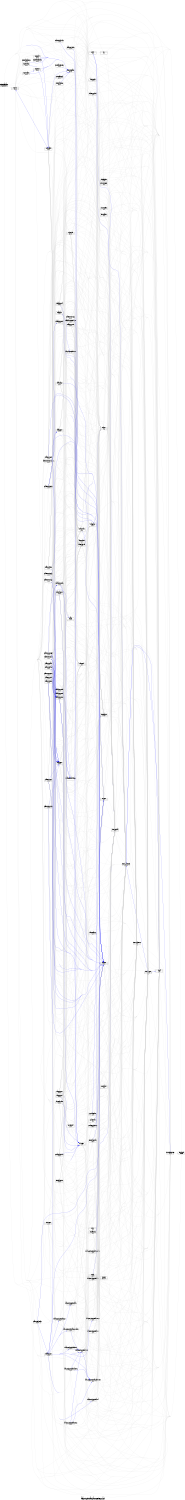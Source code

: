 digraph dependencies {
    label="\nPackage ti.sysbios.family.arm Dependency Graph";
    size="7.5,10";
    rankdir=LR;
    ranksep=".75";
    concentrate="true";
    node [fixedsize=true, width=1.5, style=filled, color=black];
    node [font=Helvetica, fontsize=12, fillcolor=lightgrey];
    ti_sysbios_family_arm [shape=record,label="ti.sysbios.family.arm|2, 0, 0, 0", URL="package.rel.xml"];
    node [fontsize=10, fillcolor=white];

    edge [style=solid, color=blue]
    ti_sysbios_interfaces [shape=record,label="ti.sysbios.interfaces|2, 0, 0, 0", URL="../../../interfaces/package/package.rel.svg"];
    ti_sysbios_family_arm -> ti_sysbios_interfaces;

    edge [style=solid, color=lightgrey]
    xdc [shape=record,label="xdc|1, 1, 1", URL="../../../../../../../../../../../rtree/install/trees/products/xdcprod/xdcprod-p53/product/Linux/xdctools_3_23_03_53/packages/xdc/package/package.rel.svg"];
    ti_sysbios_family_arm -> xdc;
    xdc_services_global [shape=record,label="xdc.services.global|1, 0, 0", URL="../../../../../../../../../../../rtree/install/trees/products/xdcprod/xdcprod-p53/product/Linux/xdctools_3_23_03_53/packages/xdc/services/global/package/package.rel.svg"];
    ti_sysbios_family_arm -> xdc_services_global;
    xdc_bld [shape=record,label="xdc.bld|1, 0, 2", URL="../../../../../../../../../../../rtree/install/trees/products/xdcprod/xdcprod-p53/product/Linux/xdctools_3_23_03_53/packages/xdc/bld/package/package.rel.svg"];
    ti_sysbios_family_arm -> xdc_bld;
    ti_targets [shape=record,label="ti.targets|1, 0, 3", URL="../../../../../../../../../../../rtree/install/trees/products/xdcprod/xdcprod-p53/product/Linux/xdctools_3_23_03_53/packages/ti/targets/package/package.rel.svg"];
    ti_sysbios_family_arm -> ti_targets;
    ti_targets_msp430 [shape=record,label="ti.targets.msp430|1, 0, 0", URL="../../../../../../../../../../../rtree/install/trees/products/xdcprod/xdcprod-p53/product/Linux/xdctools_3_23_03_53/packages/ti/targets/msp430/package/package.rel.svg"];
    ti_sysbios_family_arm -> ti_targets_msp430;
    ti_targets_msp430_elf [shape=record,label="ti.targets.msp430.elf|1, 0, 0", URL="../../../../../../../../../../../rtree/install/trees/products/xdcprod/xdcprod-p53/product/Linux/xdctools_3_23_03_53/packages/ti/targets/msp430/elf/package/package.rel.svg"];
    ti_sysbios_family_arm -> ti_targets_msp430_elf;
    ti_targets_arp32_elf [shape=record,label="ti.targets.arp32.elf|1, 0, 0", URL="../../../../../../../../../../../rtree/install/trees/products/xdcprod/xdcprod-p53/product/Linux/xdctools_3_23_03_53/packages/ti/targets/arp32/elf/package/package.rel.svg"];
    ti_sysbios_family_arm -> ti_targets_arp32_elf;
    ti_targets_elf [shape=record,label="ti.targets.elf|1, 0, 0", URL="../../../../../../../../../../../rtree/install/trees/products/xdcprod/xdcprod-p53/product/Linux/xdctools_3_23_03_53/packages/ti/targets/elf/package/package.rel.svg"];
    ti_sysbios_family_arm -> ti_targets_elf;
    ti_targets_arm [shape=record,label="ti.targets.arm|2, 0, 1, 0", URL="../../../../../../../../../../../rtree/install/trees/products/xdcprod/xdcprod-p53/product/Linux/xdctools_3_23_03_53/packages/ti/targets/arm/package/package.rel.svg"];
    ti_sysbios_family_arm -> ti_targets_arm;
    ti_targets_arm_elf [shape=record,label="ti.targets.arm.elf|1, 0, 0", URL="../../../../../../../../../../../rtree/install/trees/products/xdcprod/xdcprod-p53/product/Linux/xdctools_3_23_03_53/packages/ti/targets/arm/elf/package/package.rel.svg"];
    ti_sysbios_family_arm -> ti_targets_arm_elf;
    gnu_targets [shape=record,label="gnu.targets|1, 0, 1", URL="../../../../../../../../../../../rtree/install/trees/products/xdcprod/xdcprod-p53/product/Linux/xdctools_3_23_03_53/packages/gnu/targets/package/package.rel.svg"];
    ti_sysbios_family_arm -> gnu_targets;
    microsoft_targets [shape=record,label="microsoft.targets|1, 0, 2, 0", URL="../../../../../../../../../../../rtree/install/trees/products/xdcprod/xdcprod-p53/product/Linux/xdctools_3_23_03_53/packages/microsoft/targets/package/package.rel.svg"];
    ti_sysbios_family_arm -> microsoft_targets;
    gnu_targets_arm [shape=record,label="gnu.targets.arm|1, 0, 0, 0", URL="../../../../../../../../../../../rtree/install/trees/products/xdcprod/xdcprod-p53/product/Linux/xdctools_3_23_03_53/packages/gnu/targets/arm/package/package.rel.svg"];
    ti_sysbios_family_arm -> gnu_targets_arm;
    tisb_coverity_filters [shape=record,label="tisb.coverity.filters|1, 0, 0", URL="../../../../../../../../../../../toolsrc/library/toolsE16/packages/tisb/coverity/filters/package/package.rel.svg"];
    ti_sysbios_family_arm -> tisb_coverity_filters;
    tisb_misra_filters [shape=record,label="tisb.misra.filters|1, 0, 0", URL="../../../../../../../../../../../toolsrc/library/toolsE16/packages/tisb/misra/filters/package/package.rel.svg"];
    ti_sysbios_family_arm -> tisb_misra_filters;
    ti_sysbios [shape=record,label="ti.sysbios|2, 0, 0, 0", URL="../../../package/package.rel.svg"];
    ti_sysbios_family_arm -> ti_sysbios;
    ti_sysbios_build [shape=record,label="ti.sysbios.build|2, 0, 0, 0", URL="../../../build/package/package.rel.svg"];
    ti_sysbios_family_arm -> ti_sysbios_build;
    tisb_release_filters [shape=record,label="tisb.release.filters|1, 0, 0, 0", URL="../../../../../../../../../../../toolsrc/library/toolsE16/packages/tisb/release/filters/package/package.rel.svg"];
    ti_sysbios_family_arm -> tisb_release_filters;
    ti_sysbios_family_arm -> ti_sysbios_interfaces;
    xdc_services_intern_cmd [shape=record,label="xdc.services.intern.cmd|1, 0, 0, 0", URL="../../../../../../../../../../../rtree/install/trees/products/xdcprod/xdcprod-p53/product/Linux/xdctools_3_23_03_53/packages/xdc/services/intern/cmd/package/package.rel.svg"];
    ti_sysbios_family_arm -> xdc_services_intern_cmd;
    xdc_services_intern_xsr [shape=record,label="xdc.services.intern.xsr|1, 0, 0", URL="../../../../../../../../../../../rtree/install/trees/products/xdcprod/xdcprod-p53/product/Linux/xdctools_3_23_03_53/packages/xdc/services/intern/xsr/package/package.rel.svg"];
    ti_sysbios_family_arm -> xdc_services_intern_xsr;
    xdc_services_intern_gen [shape=record,label="xdc.services.intern.gen|1, 0, 0, 0", URL="../../../../../../../../../../../rtree/install/trees/products/xdcprod/xdcprod-p53/product/Linux/xdctools_3_23_03_53/packages/xdc/services/intern/gen/package/package.rel.svg"];
    ti_sysbios_family_arm -> xdc_services_intern_gen;
    xdc_shelf [shape=record,label="xdc.shelf|1, 0, 0", URL="../../../../../../../../../../../rtree/install/trees/products/xdcprod/xdcprod-p53/product/Linux/xdctools_3_23_03_53/packages/xdc/shelf/package/package.rel.svg"];
    ti_sysbios_family_arm -> xdc_shelf;
    xdc_services_spec [shape=record,label="xdc.services.spec|1, 0, 0, 0", URL="../../../../../../../../../../../rtree/install/trees/products/xdcprod/xdcprod-p53/product/Linux/xdctools_3_23_03_53/packages/xdc/services/spec/package/package.rel.svg"];
    ti_sysbios_family_arm -> xdc_services_spec;
    xdc_runtime [shape=record,label="xdc.runtime|2, 1, 0", URL="../../../../../../../../../../../rtree/install/trees/products/xdcprod/xdcprod-p53/product/Linux/xdctools_3_23_03_53/packages/xdc/runtime/package/package.rel.svg"];
    ti_sysbios_family_arm -> xdc_runtime;
    ti_sysbios_knl [shape=record,label="ti.sysbios.knl|2, 0, 0, 0", URL="../../../knl/package/package.rel.svg"];
    ti_sysbios_family_arm -> ti_sysbios_knl;
    ti_sysbios_hal [shape=record,label="ti.sysbios.hal|2, 0, 0, 0", URL="../../../hal/package/package.rel.svg"];
    ti_sysbios_family_arm -> ti_sysbios_hal;

    edge [style=solid, color=blue]
    ti_sysbios_hal -> ti_sysbios_interfaces;
    ti_sysbios_family [shape=record,label="ti.sysbios.family|2, 0, 0, 0", URL="../../package/package.rel.svg"];
    ti_sysbios_hal -> ti_sysbios_family;

    edge [style=solid, color=lightgrey]

    edge [style=solid, color=blue]
    ti_sysbios_family -> ti_sysbios_interfaces;

    edge [style=solid, color=lightgrey]
    ti_sysbios_family -> xdc_services_global;
    ti_sysbios_family -> ti_targets;
    ti_sysbios_family -> ti_targets_msp430;
    ti_sysbios_family -> ti_targets_msp430_elf;
    ti_sysbios_family -> ti_targets_arp32_elf;
    ti_sysbios_family -> ti_targets_elf;
    ti_sysbios_family -> ti_targets_arm;
    ti_sysbios_family -> ti_targets_arm_elf;
    ti_sysbios_family -> gnu_targets;
    ti_sysbios_family -> microsoft_targets;
    ti_sysbios_family -> gnu_targets_arm;
    ti_sysbios_family -> tisb_coverity_filters;
    ti_sysbios_family -> tisb_misra_filters;
    ti_sysbios_family -> ti_sysbios;
    ti_sysbios_family_c64p [shape=record,label="ti.sysbios.family.c64p|2, 0, 0, 0", URL="../../c64p/package/package.rel.svg"];
    ti_sysbios_family -> ti_sysbios_family_c64p;
    ti_sysbios_family_c28 [shape=record,label="ti.sysbios.family.c28|2, 0, 0, 0", URL="../../c28/package/package.rel.svg"];
    ti_sysbios_family -> ti_sysbios_family_c28;
    ti_sysbios_family -> ti_sysbios_family_arm;
    xdc_platform [shape=record,label="xdc.platform|1, 0, 1, 0", URL="../../../../../../../../../../../rtree/install/trees/products/xdcprod/xdcprod-p53/product/Linux/xdctools_3_23_03_53/packages/xdc/platform/package/package.rel.svg"];
    ti_sysbios_family -> xdc_platform;
    ti_catalog_arm [shape=record,label="ti.catalog.arm|1, 0, 1", URL="../../../../../../../../../../../rtree/install/trees/products/xdcprod/xdcprod-p53/product/Linux/xdctools_3_23_03_53/packages/ti/catalog/arm/package/package.rel.svg"];
    ti_sysbios_family -> ti_catalog_arm;
    ti_catalog_arm_cortexm4 [shape=record,label="ti.catalog.arm.cortexm4|1, 0, 0", URL="../../../../../../../../../../../rtree/install/trees/products/xdcprod/xdcprod-p53/product/Linux/xdctools_3_23_03_53/packages/ti/catalog/arm/cortexm4/package/package.rel.svg"];
    ti_sysbios_family -> ti_catalog_arm_cortexm4;
    ti_catalog_arm_cortexm3 [shape=record,label="ti.catalog.arm.cortexm3|1, 0, 0", URL="../../../../../../../../../../../rtree/install/trees/products/xdcprod/xdcprod-p53/product/Linux/xdctools_3_23_03_53/packages/ti/catalog/arm/cortexm3/package/package.rel.svg"];
    ti_sysbios_family -> ti_catalog_arm_cortexm3;
    ti_catalog_arm_nda [shape=record,label="ti.catalog.arm.nda|1, 0, 0, 0", URL="../../../../../../../../../../../rtree/install/trees/products/xdcprod/xdcprod-p53/product/Linux/xdctools_3_23_03_53/packages/ti/catalog/arm/nda/package/package.rel.svg"];
    ti_sysbios_family -> ti_catalog_arm_nda;
    ti_catalog_arm_cortexa8 [shape=record,label="ti.catalog.arm.cortexa8|1, 0, 0", URL="../../../../../../../../../../../rtree/install/trees/products/xdcprod/xdcprod-p53/product/Linux/xdctools_3_23_03_53/packages/ti/catalog/arm/cortexa8/package/package.rel.svg"];
    ti_sysbios_family -> ti_catalog_arm_cortexa8;
    ti_sysbios_family_msp430 [shape=record,label="ti.sysbios.family.msp430|1, 0, 0, 0", URL="../../msp430/package/package.rel.svg"];
    ti_sysbios_family -> ti_sysbios_family_msp430;
    ti_sysbios_family -> ti_sysbios_interfaces;
    ti_sysbios_family -> xdc_services_intern_cmd;
    ti_sysbios_family -> xdc_services_intern_xsr;
    ti_sysbios_family -> xdc_services_intern_gen;
    ti_sysbios_family -> xdc_shelf;
    ti_sysbios_family -> xdc_services_spec;

    edge [style=solid, color=blue]
    ti_sysbios_family_msp430 -> ti_sysbios_interfaces;

    edge [style=solid, color=lightgrey]

    edge [style=solid, color=blue]
    ti_catalog_arm_cortexa8 -> xdc_platform;
    ti_catalog_peripherals_hdvicp2 [shape=record,label="ti.catalog.peripherals.hdvicp2|", URL="../../../../../../../../../../../rtree/install/trees/products/xdcprod/xdcprod-p53/product/Linux/xdctools_3_23_03_53/packages/ti/catalog/peripherals/hdvicp2/package/package.rel.svg"];
    ti_catalog_arm_cortexa8 -> ti_catalog_peripherals_hdvicp2;

    edge [style=solid, color=lightgrey]
    ti_catalog_arm_cortexa8 -> xdc_services_global;
    ti_catalog_arm_cortexa8 -> ti_targets;
    ti_catalog_arm_cortexa8 -> gnu_targets;
    ti_catalog_arm_cortexa8 -> ti_targets_arm;
    ti_catalog_arm_cortexa8 -> ti_targets_elf;
    ti_catalog_arm_cortexa8 -> ti_targets_arp32_elf;
    ti_catalog_arm_cortexa8 -> ti_targets_arm_elf;
    ti_catalog_arm_cortexa8 -> gnu_targets_arm;
    ti_catalog_arm_cortexa8 -> microsoft_targets;
    ti_catalog [shape=record,label="ti.catalog|1, 0, 0", URL="../../../../../../../../../../../rtree/install/trees/products/xdcprod/xdcprod-p53/product/Linux/xdctools_3_23_03_53/packages/ti/catalog/package/package.rel.svg"];
    ti_catalog_arm_cortexa8 -> ti_catalog;
    ti_catalog_arm_cortexa8 -> xdc_platform;
    ti_catalog_arm_cortexa8 -> ti_catalog_peripherals_hdvicp2;
    ti_catalog_arm_cortexa8 -> xdc_shelf;
    ti_catalog_arm_cortexa8 -> xdc_services_spec;
    ti_catalog_arm_cortexa8 -> xdc_services_intern_cmd;
    ti_catalog_arm_cortexa8 -> xdc_services_intern_gen;
    ti_catalog_arm_cortexa8 -> xdc_services_intern_xsr;

    edge [style=solid, color=blue]

    edge [style=solid, color=lightgrey]
    ti_catalog -> xdc_services_global;
    ti_catalog -> ti_targets;
    ti_catalog -> gnu_targets;
    ti_catalog -> ti_targets_arm;
    ti_catalog -> ti_targets_elf;
    ti_catalog -> ti_targets_arp32_elf;
    ti_catalog -> ti_targets_arm_elf;
    ti_catalog -> gnu_targets_arm;
    ti_catalog -> microsoft_targets;
    ti_catalog -> xdc_platform;
    ti_catalog -> xdc_shelf;
    ti_catalog -> xdc_services_spec;
    ti_catalog -> xdc_services_intern_cmd;
    ti_catalog -> xdc_services_intern_gen;
    ti_catalog -> xdc_services_intern_xsr;

    edge [style=solid, color=blue]

    edge [style=solid, color=lightgrey]
    ti_catalog_peripherals_hdvicp2 -> xdc_services_global;
    ti_catalog_peripherals_hdvicp2 -> ti_targets;
    ti_catalog_peripherals_hdvicp2 -> gnu_targets;
    ti_catalog_peripherals_hdvicp2 -> ti_targets_arm;
    ti_catalog_peripherals_hdvicp2 -> ti_targets_elf;
    ti_catalog_peripherals_hdvicp2 -> ti_targets_arp32_elf;
    ti_catalog_peripherals_hdvicp2 -> ti_targets_arm_elf;
    ti_catalog_peripherals_hdvicp2 -> gnu_targets_arm;
    ti_catalog_peripherals_hdvicp2 -> microsoft_targets;
    ti_catalog_peripherals_hdvicp2 -> xdc_platform;
    ti_catalog_peripherals_hdvicp2 -> xdc_shelf;
    ti_catalog_peripherals_hdvicp2 -> xdc_services_spec;
    ti_catalog_peripherals_hdvicp2 -> xdc_services_intern_cmd;
    ti_catalog_peripherals_hdvicp2 -> xdc_services_intern_gen;
    ti_catalog_peripherals_hdvicp2 -> xdc_services_intern_xsr;

    edge [style=solid, color=blue]
    ti_catalog_arm_nda -> xdc_platform;

    edge [style=solid, color=lightgrey]
    ti_catalog_arm_nda -> xdc_services_global;
    ti_catalog_arm_nda -> ti_targets;
    ti_catalog_arm_nda -> gnu_targets;
    ti_catalog_arm_nda -> ti_targets_arm;
    ti_catalog_arm_nda -> ti_targets_elf;
    ti_catalog_arm_nda -> ti_targets_arp32_elf;
    ti_catalog_arm_nda -> ti_targets_arm_elf;
    ti_catalog_arm_nda -> gnu_targets_arm;
    ti_catalog_arm_nda -> microsoft_targets;
    ti_catalog_arm_nda -> ti_catalog;
    ti_catalog_arm_nda -> xdc_platform;
    ti_catalog_arm_nda -> xdc_shelf;
    ti_catalog_arm_nda -> xdc_services_spec;
    ti_catalog_arm_nda -> xdc_services_intern_cmd;
    ti_catalog_arm_nda -> xdc_services_intern_gen;
    ti_catalog_arm_nda -> xdc_services_intern_xsr;

    edge [style=solid, color=blue]
    ti_catalog_arm_cortexm3 -> xdc_platform;
    ti_catalog_arm_cortexm3 -> ti_catalog_peripherals_hdvicp2;

    edge [style=solid, color=lightgrey]
    ti_catalog_arm_cortexm3 -> xdc_services_global;
    ti_catalog_arm_cortexm3 -> ti_targets;
    ti_catalog_arm_cortexm3 -> gnu_targets;
    ti_catalog_arm_cortexm3 -> ti_targets_arm;
    ti_catalog_arm_cortexm3 -> ti_targets_elf;
    ti_catalog_arm_cortexm3 -> ti_targets_arp32_elf;
    ti_catalog_arm_cortexm3 -> ti_targets_arm_elf;
    ti_catalog_arm_cortexm3 -> gnu_targets_arm;
    ti_catalog_arm_cortexm3 -> microsoft_targets;
    ti_catalog_arm_cortexm3 -> ti_catalog;
    ti_catalog_arm_cortexm3 -> xdc_platform;
    ti_catalog_arm_cortexm3 -> ti_catalog_peripherals_hdvicp2;
    ti_catalog_arm_peripherals_timers [shape=record,label="ti.catalog.arm.peripherals.timers|", URL="../../../../../../../../../../../rtree/install/trees/products/xdcprod/xdcprod-p53/product/Linux/xdctools_3_23_03_53/packages/ti/catalog/arm/peripherals/timers/package/package.rel.svg"];
    ti_catalog_arm_cortexm3 -> ti_catalog_arm_peripherals_timers;
    ti_catalog_arm_cortexm3 -> xdc_shelf;
    ti_catalog_arm_cortexm3 -> xdc_services_spec;
    ti_catalog_arm_cortexm3 -> xdc_services_intern_cmd;
    ti_catalog_arm_cortexm3 -> xdc_services_intern_gen;
    ti_catalog_arm_cortexm3 -> xdc_services_intern_xsr;

    edge [style=solid, color=blue]

    edge [style=solid, color=lightgrey]
    ti_catalog_arm_peripherals_timers -> xdc_services_global;
    ti_catalog_arm_peripherals_timers -> ti_targets;
    ti_catalog_arm_peripherals_timers -> gnu_targets;
    ti_catalog_arm_peripherals_timers -> ti_targets_arm;
    ti_catalog_arm_peripherals_timers -> ti_targets_elf;
    ti_catalog_arm_peripherals_timers -> ti_targets_arp32_elf;
    ti_catalog_arm_peripherals_timers -> ti_targets_arm_elf;
    ti_catalog_arm_peripherals_timers -> gnu_targets_arm;
    ti_catalog_arm_peripherals_timers -> microsoft_targets;
    ti_catalog_arm_peripherals_timers -> xdc_platform;
    ti_catalog_arm_peripherals_timers -> xdc_shelf;
    ti_catalog_arm_peripherals_timers -> xdc_services_spec;
    ti_catalog_arm_peripherals_timers -> xdc_services_intern_cmd;
    ti_catalog_arm_peripherals_timers -> xdc_services_intern_gen;
    ti_catalog_arm_peripherals_timers -> xdc_services_intern_xsr;

    edge [style=solid, color=blue]

    edge [style=solid, color=lightgrey]
    ti_catalog_arm_cortexm4 -> xdc_services_global;
    ti_catalog_arm_cortexm4 -> ti_targets;
    ti_catalog_arm_cortexm4 -> gnu_targets;
    ti_catalog_arm_cortexm4 -> ti_targets_arm;
    ti_catalog_arm_cortexm4 -> ti_targets_elf;
    ti_catalog_arm_cortexm4 -> ti_targets_arp32_elf;
    ti_catalog_arm_cortexm4 -> ti_targets_arm_elf;
    ti_catalog_arm_cortexm4 -> gnu_targets_arm;
    ti_catalog_arm_cortexm4 -> microsoft_targets;
    ti_catalog_arm_cortexm4 -> ti_catalog;
    ti_catalog_arm_cortexm4 -> xdc_platform;
    ti_catalog_arm_cortexm4 -> ti_catalog_peripherals_hdvicp2;
    ti_catalog_arm_cortexm4 -> xdc_shelf;
    ti_catalog_arm_cortexm4 -> xdc_services_spec;
    ti_catalog_arm_cortexm4 -> xdc_services_intern_cmd;
    ti_catalog_arm_cortexm4 -> xdc_services_intern_gen;
    ti_catalog_arm_cortexm4 -> xdc_services_intern_xsr;

    edge [style=solid, color=blue]
    ti_catalog_arm -> xdc_platform;
    ti_catalog_arm -> ti_catalog_arm_peripherals_timers;

    edge [style=solid, color=lightgrey]
    ti_catalog_arm -> xdc_services_global;
    ti_catalog_arm -> ti_targets;
    ti_catalog_arm -> gnu_targets;
    ti_catalog_arm -> ti_targets_arm;
    ti_catalog_arm -> ti_targets_elf;
    ti_catalog_arm -> ti_targets_arp32_elf;
    ti_catalog_arm -> ti_targets_arm_elf;
    ti_catalog_arm -> gnu_targets_arm;
    ti_catalog_arm -> microsoft_targets;
    ti_catalog_arm -> ti_catalog;
    ti_catalog_arm -> xdc_platform;
    ti_catalog_arm -> ti_catalog_arm_peripherals_timers;
    ti_catalog_arm -> xdc_shelf;
    ti_catalog_arm -> xdc_services_spec;
    ti_catalog_arm -> xdc_services_intern_cmd;
    ti_catalog_arm -> xdc_services_intern_gen;
    ti_catalog_arm -> xdc_services_intern_xsr;

    edge [style=solid, color=blue]

    edge [style=solid, color=lightgrey]
    xdc_utils_tconf [shape=record,label="xdc.utils.tconf|not found"style=rounded, ];
    xdc_platform -> xdc_utils_tconf;
    xdc_platform -> xdc_services_global;
    xdc_platform -> xdc_shelf;
    xdc_platform -> xdc_services_intern_cmd;
    xdc_platform -> xdc_services_intern_gen;
    xdc_platform -> xdc_services_intern_xsr;
    xdc_platform -> xdc_services_spec;

    edge [style=solid, color=blue]

    edge [style=solid, color=lightgrey]

    edge [style=solid, color=blue]
    ti_sysbios_family_c28 -> ti_sysbios_interfaces;

    edge [style=solid, color=lightgrey]

    edge [style=solid, color=blue]
    ti_sysbios_family_c64p -> ti_sysbios_interfaces;

    edge [style=solid, color=lightgrey]

    edge [style=solid, color=blue]
    ti_sysbios_knl -> ti_sysbios_interfaces;
    ti_sysbios_knl -> ti_sysbios_family;

    edge [style=solid, color=lightgrey]

    edge [style=solid, color=blue]

    edge [style=solid, color=lightgrey]
    xdc_runtime -> xdc_utils_tconf;
    xdc_runtime -> xdc_services_global;
    xdc_rov [shape=record,label="xdc.rov|1, 0, 0", URL="../../../../../../../../../../../rtree/install/trees/products/xdcprod/xdcprod-p53/product/Linux/xdctools_3_23_03_53/packages/xdc/rov/package/package.rel.svg"];
    xdc_runtime -> xdc_rov;
    xdc_runtime -> xdc_shelf;
    xdc_runtime -> xdc_services_intern_cmd;
    xdc_runtime -> xdc_services_intern_gen;
    xdc_runtime -> xdc_services_intern_xsr;
    xdc_runtime -> xdc_services_spec;

    edge [style=solid, color=blue]

    edge [style=solid, color=lightgrey]
    xdc_rov -> xdc_utils_tconf;
    xdc_rov -> xdc_services_global;
    xdc_rov -> gnu_targets;
    xdc_rov -> microsoft_targets;
    xdc_rov -> xdc_shelf;
    xdc_rov -> xdc_services_intern_cmd;
    xdc_rov -> xdc_services_intern_gen;
    xdc_rov -> xdc_services_intern_xsr;
    xdc_rov -> xdc_services_spec;

    edge [style=solid, color=blue]
    xdc_services_spec -> xdc_shelf;

    edge [style=solid, color=lightgrey]
    xdc_services_spec -> xdc_utils_tconf;
    xdc_services_spec -> xdc_services_global;
    xdc_services_spec -> xdc_shelf;
    xdc_services_spec -> xdc_services_intern_cmd;
    xdc_services_spec -> xdc_services_intern_gen;
    xdc_services_spec -> xdc_services_intern_xsr;

    edge [style=solid, color=blue]

    edge [style=solid, color=lightgrey]
    xdc_shelf -> xdc_utils_tconf;
    xdc_shelf -> xdc_services_global;
    xdc_shelf -> xdc_services_intern_cmd;
    xdc_shelf -> xdc_services_intern_gen;
    xdc_shelf -> xdc_services_intern_xsr;
    xdc_shelf -> xdc_services_spec;

    edge [style=solid, color=blue]
    xdc_services_intern_gen -> xdc_shelf;
    xdc_services_intern_gen -> xdc_services_spec;
    xdc_services_intern_gen -> xdc_services_global;
    xdc_services_intern_gen -> xdc_services_intern_xsr;

    edge [style=solid, color=lightgrey]
    xdc_services_intern_gen -> xdc_utils_tconf;
    xdc_services_intern_gen -> xdc_services_global;
    xdc_services_intern_gen -> xdc_shelf;
    xdc_services_intern_gen -> xdc_services_intern_cmd;
    xdc_services_intern_gen -> xdc_services_intern_xsr;
    xdc_services_intern_gen -> xdc_services_spec;

    edge [style=solid, color=blue]
    xdc_services_intern_xsr -> xdc_services_global;

    edge [style=solid, color=lightgrey]
    xdc_services_intern_xsr -> xdc_utils_tconf;
    xdc_services_intern_xsr -> xdc_services_global;
    xdc_services_intern_xsr -> xdc_shelf;
    xdc_services_intern_xsr -> xdc_services_intern_cmd;
    xdc_services_intern_xsr -> xdc_services_intern_gen;
    xdc_services_intern_xsr -> xdc_services_spec;

    edge [style=solid, color=blue]
    xdc_services_intern_cmd -> xdc_shelf;
    xdc_services_intern_cmd -> xdc_services_spec;
    xdc_services_intern_cmd -> xdc_services_global;
    xdc_services_intern_cmd -> xdc_services_intern_gen;

    edge [style=solid, color=lightgrey]
    xdc_services_intern_cmd -> xdc_utils_tconf;
    xdc_services_intern_cmd -> xdc_services_global;
    xdc_services_intern_cmd -> xdc_shelf;
    xdc_services_intern_cmd -> xdc_services_intern_gen;
    xdc_services_intern_cmd -> xdc_services_intern_xsr;
    xdc_services_intern_cmd -> xdc_services_spec;

    edge [style=solid, color=blue]

    edge [style=solid, color=lightgrey]
    tisb_release_filters -> xdc_services_global;
    tisb_release_filters -> xdc_services_intern_cmd;
    tisb_release_filters -> xdc_shelf;
    tisb_release_filters -> xdc_services_spec;
    tisb_release_filters -> xdc_services_intern_xsr;
    tisb_release_filters -> xdc_services_intern_gen;

    edge [style=solid, color=blue]

    edge [style=solid, color=lightgrey]
    ti_sysbios_build -> xdc_services_global;
    ti_sysbios_build -> ti_targets;
    ti_sysbios_build -> ti_targets_msp430;
    ti_sysbios_build -> ti_targets_msp430_elf;
    ti_sysbios_build -> ti_targets_arp32_elf;
    ti_sysbios_build -> ti_targets_elf;
    ti_sysbios_build -> ti_targets_arm;
    ti_sysbios_build -> ti_targets_arm_elf;
    ti_sysbios_build -> gnu_targets;
    ti_sysbios_build -> microsoft_targets;
    ti_sysbios_build -> gnu_targets_arm;
    ti_sysbios_build -> tisb_coverity_filters;
    ti_sysbios_build -> tisb_misra_filters;
    ti_sysbios_build -> ti_sysbios;
    ti_sysbios_build -> xdc_services_intern_cmd;
    ti_sysbios_build -> xdc_services_intern_xsr;
    ti_sysbios_build -> xdc_services_intern_gen;
    ti_sysbios_build -> xdc_shelf;
    ti_sysbios_build -> xdc_services_spec;

    edge [style=solid, color=blue]
    ti_sysbios -> ti_sysbios_family;

    edge [style=solid, color=lightgrey]
    ti_sysbios -> xdc_services_global;
    ti_sysbios -> ti_targets;
    ti_sysbios -> ti_targets_msp430;
    ti_sysbios -> ti_targets_msp430_elf;
    ti_sysbios -> ti_targets_arp32_elf;
    ti_sysbios -> ti_targets_elf;
    ti_sysbios -> ti_targets_arm;
    ti_sysbios -> ti_targets_arm_elf;
    ti_sysbios -> gnu_targets;
    ti_sysbios -> microsoft_targets;
    ti_sysbios -> gnu_targets_arm;
    ti_sysbios -> tisb_coverity_filters;
    ti_sysbios -> tisb_misra_filters;
    ti_sysbios -> ti_sysbios_build;
    ti_sysbios -> tisb_release_filters;
    ti_sysbios -> xdc_services_intern_cmd;
    ti_sysbios -> xdc_services_intern_xsr;
    ti_sysbios -> xdc_services_intern_gen;
    ti_sysbios -> xdc_shelf;
    ti_sysbios -> xdc_services_spec;
    ti_sysbios -> xdc_runtime;
    ti_targets_elf_arp32 [shape=record,label="ti.targets.elf.arp32|1, 0, 0", URL="../../../../../../../../../../../rtree/install/trees/products/xdcprod/xdcprod-p53/product/Linux/xdctools_3_23_03_53/packages/ti/targets/elf/arp32/package/package.rel.svg"];
    ti_sysbios -> ti_targets_elf_arp32;
    ti_catalog_c2800 [shape=record,label="ti.catalog.c2800|1, 0, 0, 0", URL="../../../../../../../../../../../rtree/install/trees/products/xdcprod/xdcprod-p53/product/Linux/xdctools_3_23_03_53/packages/ti/catalog/c2800/package/package.rel.svg"];
    ti_sysbios -> ti_catalog_c2800;
    ti_catalog_c2800_init [shape=record,label="ti.catalog.c2800.init|1, 0, 0", URL="../../../../../../../../../../../rtree/install/trees/products/xdcprod/xdcprod-p53/product/Linux/xdctools_3_23_03_53/packages/ti/catalog/c2800/init/package/package.rel.svg"];
    ti_sysbios -> ti_catalog_c2800_init;
    ti_platforms_ezdsp28235 [shape=record,label="ti.platforms.ezdsp28235|1, 0, 0", URL="../../../../../../../../../../../rtree/install/trees/products/xdcprod/xdcprod-p53/product/Linux/xdctools_3_23_03_53/packages/ti/platforms/ezdsp28235/package/package.rel.svg"];
    ti_sysbios -> ti_platforms_ezdsp28235;
    ti_targets_rts2800 [shape=record,label="ti.targets.rts2800|1, 0, 0, 0", URL="../../../../../../../../../../../rtree/install/trees/products/xdcprod/xdcprod-p53/product/Linux/xdctools_3_23_03_53/packages/ti/targets/rts2800/package/package.rel.svg"];
    ti_sysbios -> ti_targets_rts2800;
    xdc_cfg [shape=record,label="xdc.cfg|1, 0, 2, 0", URL="../../../../../../../../../../../rtree/install/trees/products/xdcprod/xdcprod-p53/product/Linux/xdctools_3_23_03_53/packages/xdc/cfg/package/package.rel.svg"];
    ti_sysbios -> xdc_cfg;
    ti_sysbios -> xdc_platform;
    ti_sysbios -> xdc_rov;
    xdc_runtime_knl [shape=record,label="xdc.runtime.knl|1, 0, 0", URL="../../../../../../../../../../../rtree/install/trees/products/xdcprod/xdcprod-p53/product/Linux/xdctools_3_23_03_53/packages/xdc/runtime/knl/package/package.rel.svg"];
    ti_sysbios -> xdc_runtime_knl;
    xdc_services_getset [shape=record,label="xdc.services.getset|1, 0, 0", URL="../../../../../../../../../../../rtree/install/trees/products/xdcprod/xdcprod-p53/product/Linux/xdctools_3_23_03_53/packages/xdc/services/getset/package/package.rel.svg"];
    ti_sysbios -> xdc_services_getset;
    xdc_services_io [shape=record,label="xdc.services.io|1, 0, 0", URL="../../../../../../../../../../../rtree/install/trees/products/xdcprod/xdcprod-p53/product/Linux/xdctools_3_23_03_53/packages/xdc/services/io/package/package.rel.svg"];
    ti_sysbios -> xdc_services_io;
    ti_platforms_ezdsp28335 [shape=record,label="ti.platforms.ezdsp28335|1, 0, 0", URL="../../../../../../../../../../../rtree/install/trees/products/xdcprod/xdcprod-p53/product/Linux/xdctools_3_23_03_53/packages/ti/platforms/ezdsp28335/package/package.rel.svg"];
    ti_sysbios -> ti_platforms_ezdsp28335;
    ti_catalog_c6000 [shape=record,label="ti.catalog.c6000|1, 0, 0, 0", URL="../../../../../../../../../../../rtree/install/trees/products/xdcprod/xdcprod-p53/product/Linux/xdctools_3_23_03_53/packages/ti/catalog/c6000/package/package.rel.svg"];
    ti_sysbios -> ti_catalog_c6000;
    ti_platforms_dsk6416 [shape=record,label="ti.platforms.dsk6416|1, 0, 0", URL="../../../../../../../../../../../rtree/install/trees/products/xdcprod/xdcprod-p53/product/Linux/xdctools_3_23_03_53/packages/ti/platforms/dsk6416/package/package.rel.svg"];
    ti_sysbios -> ti_platforms_dsk6416;
    ti_targets_rts6000 [shape=record,label="ti.targets.rts6000|1, 0, 0, 0", URL="../../../../../../../../../../../rtree/install/trees/products/xdcprod/xdcprod-p53/product/Linux/xdctools_3_23_03_53/packages/ti/targets/rts6000/package/package.rel.svg"];
    ti_sysbios -> ti_targets_rts6000;
    ti_platforms_evmDM6446 [shape=record,label="ti.platforms.evmDM6446|1, 0, 0, 1", URL="../../../../../../../../../../../rtree/install/trees/products/xdcprod/xdcprod-p53/product/Linux/xdctools_3_23_03_53/packages/ti/platforms/evmDM6446/package/package.rel.svg"];
    ti_sysbios -> ti_platforms_evmDM6446;
    ti_platforms_evmDM6437 [shape=record,label="ti.platforms.evmDM6437|1, 0, 0", URL="../../../../../../../../../../../rtree/install/trees/products/xdcprod/xdcprod-p53/product/Linux/xdctools_3_23_03_53/packages/ti/platforms/evmDM6437/package/package.rel.svg"];
    ti_sysbios -> ti_platforms_evmDM6437;
    ti_platforms_evm6748 [shape=record,label="ti.platforms.evm6748|1, 0, 0", URL="../../../../../../../../../../../rtree/install/trees/products/xdcprod/xdcprod-p53/product/Linux/xdctools_3_23_03_53/packages/ti/platforms/evm6748/package/package.rel.svg"];
    ti_sysbios -> ti_platforms_evm6748;
    ti_catalog_msp430 [shape=record,label="ti.catalog.msp430|1, 0, 0", URL="../../../../../../../../../../../rtree/install/trees/products/xdcprod/xdcprod-p53/product/Linux/xdctools_3_23_03_53/packages/ti/catalog/msp430/package/package.rel.svg"];
    ti_sysbios -> ti_catalog_msp430;
    ti_catalog_msp430_init [shape=record,label="ti.catalog.msp430.init|1, 0, 0", URL="../../../../../../../../../../../rtree/install/trees/products/xdcprod/xdcprod-p53/product/Linux/xdctools_3_23_03_53/packages/ti/catalog/msp430/init/package/package.rel.svg"];
    ti_sysbios -> ti_catalog_msp430_init;
    ti_catalog_msp430_peripherals_adc [shape=record,label="ti.catalog.msp430.peripherals.adc|1, 0, 0", URL="../../../../../../../../../../../rtree/install/trees/products/xdcprod/xdcprod-p53/product/Linux/xdctools_3_23_03_53/packages/ti/catalog/msp430/peripherals/adc/package/package.rel.svg"];
    ti_sysbios -> ti_catalog_msp430_peripherals_adc;
    ti_catalog_msp430_peripherals_clock [shape=record,label="ti.catalog.msp430.peripherals.clock|1, 0, 0", URL="../../../../../../../../../../../rtree/install/trees/products/xdcprod/xdcprod-p53/product/Linux/xdctools_3_23_03_53/packages/ti/catalog/msp430/peripherals/clock/package/package.rel.svg"];
    ti_sysbios -> ti_catalog_msp430_peripherals_clock;
    ti_catalog_msp430_peripherals_communication [shape=record,label="ti.catalog.msp430.peripherals.communication|1, 0, 0", URL="../../../../../../../../../../../rtree/install/trees/products/xdcprod/xdcprod-p53/product/Linux/xdctools_3_23_03_53/packages/ti/catalog/msp430/peripherals/communication/package/package.rel.svg"];
    ti_sysbios -> ti_catalog_msp430_peripherals_communication;
    ti_catalog_msp430_peripherals_comparator [shape=record,label="ti.catalog.msp430.peripherals.comparator|1, 0, 0", URL="../../../../../../../../../../../rtree/install/trees/products/xdcprod/xdcprod-p53/product/Linux/xdctools_3_23_03_53/packages/ti/catalog/msp430/peripherals/comparator/package/package.rel.svg"];
    ti_sysbios -> ti_catalog_msp430_peripherals_comparator;
    ti_catalog_msp430_peripherals_dac [shape=record,label="ti.catalog.msp430.peripherals.dac|1, 0, 0", URL="../../../../../../../../../../../rtree/install/trees/products/xdcprod/xdcprod-p53/product/Linux/xdctools_3_23_03_53/packages/ti/catalog/msp430/peripherals/dac/package/package.rel.svg"];
    ti_sysbios -> ti_catalog_msp430_peripherals_dac;
    ti_catalog_msp430_peripherals_gpio [shape=record,label="ti.catalog.msp430.peripherals.gpio|1, 0, 0", URL="../../../../../../../../../../../rtree/install/trees/products/xdcprod/xdcprod-p53/product/Linux/xdctools_3_23_03_53/packages/ti/catalog/msp430/peripherals/gpio/package/package.rel.svg"];
    ti_sysbios -> ti_catalog_msp430_peripherals_gpio;
    ti_catalog_msp430_peripherals_memory [shape=record,label="ti.catalog.msp430.peripherals.memory|1, 0, 0", URL="../../../../../../../../../../../rtree/install/trees/products/xdcprod/xdcprod-p53/product/Linux/xdctools_3_23_03_53/packages/ti/catalog/msp430/peripherals/memory/package/package.rel.svg"];
    ti_sysbios -> ti_catalog_msp430_peripherals_memory;
    ti_catalog_msp430_peripherals_oa [shape=record,label="ti.catalog.msp430.peripherals.oa|1, 0, 0", URL="../../../../../../../../../../../rtree/install/trees/products/xdcprod/xdcprod-p53/product/Linux/xdctools_3_23_03_53/packages/ti/catalog/msp430/peripherals/oa/package/package.rel.svg"];
    ti_sysbios -> ti_catalog_msp430_peripherals_oa;
    ti_catalog_msp430_peripherals_special_function [shape=record,label="ti.catalog.msp430.peripherals.special_function|1, 0, 0", URL="../../../../../../../../../../../rtree/install/trees/products/xdcprod/xdcprod-p53/product/Linux/xdctools_3_23_03_53/packages/ti/catalog/msp430/peripherals/special_function/package/package.rel.svg"];
    ti_sysbios -> ti_catalog_msp430_peripherals_special_function;
    ti_catalog_msp430_peripherals_svs [shape=record,label="ti.catalog.msp430.peripherals.svs|1, 0, 0", URL="../../../../../../../../../../../rtree/install/trees/products/xdcprod/xdcprod-p53/product/Linux/xdctools_3_23_03_53/packages/ti/catalog/msp430/peripherals/svs/package/package.rel.svg"];
    ti_sysbios -> ti_catalog_msp430_peripherals_svs;
    ti_catalog_msp430_peripherals_timer [shape=record,label="ti.catalog.msp430.peripherals.timer|1, 0, 0", URL="../../../../../../../../../../../rtree/install/trees/products/xdcprod/xdcprod-p53/product/Linux/xdctools_3_23_03_53/packages/ti/catalog/msp430/peripherals/timer/package/package.rel.svg"];
    ti_sysbios -> ti_catalog_msp430_peripherals_timer;
    ti_catalog_msp430_peripherals_watchdog [shape=record,label="ti.catalog.msp430.peripherals.watchdog|1, 0, 0", URL="../../../../../../../../../../../rtree/install/trees/products/xdcprod/xdcprod-p53/product/Linux/xdctools_3_23_03_53/packages/ti/catalog/msp430/peripherals/watchdog/package/package.rel.svg"];
    ti_sysbios -> ti_catalog_msp430_peripherals_watchdog;
    ti_platforms_exp430F5438 [shape=record,label="ti.platforms.exp430F5438|1, 0, 0, 0", URL="../../../../../../../../../../../rtree/install/trees/products/xdcprod/xdcprod-p53/product/Linux/xdctools_3_23_03_53/packages/ti/platforms/exp430F5438/package/package.rel.svg"];
    ti_sysbios -> ti_platforms_exp430F5438;
    ti_targets_msp430_rts430 [shape=record,label="ti.targets.msp430.rts430|1, 0, 0", URL="../../../../../../../../../../../rtree/install/trees/products/xdcprod/xdcprod-p53/product/Linux/xdctools_3_23_03_53/packages/ti/targets/msp430/rts430/package/package.rel.svg"];
    ti_sysbios -> ti_targets_msp430_rts430;
    ti_platforms_evm6472 [shape=record,label="ti.platforms.evm6472|1, 0, 0", URL="../../../../../../../../../../../rtree/install/trees/products/xdcprod/xdcprod-p53/product/Linux/xdctools_3_23_03_53/packages/ti/platforms/evm6472/package/package.rel.svg"];
    ti_sysbios -> ti_platforms_evm6472;
    ti_catalog_arm_cortexa9 [shape=record,label="ti.catalog.arm.cortexa9|1, 0, 0", URL="../../../../../../../../../../../rtree/install/trees/products/xdcprod/xdcprod-p53/product/Linux/xdctools_3_23_03_53/packages/ti/catalog/arm/cortexa9/package/package.rel.svg"];
    ti_sysbios -> ti_catalog_arm_cortexa9;
    ti_sysbios -> ti_catalog_arm_cortexm3;
    ti_platforms_sdp4430 [shape=record,label="ti.platforms.sdp4430|1, 0, 0, 0", URL="../../../../../../../../../../../rtree/install/trees/products/xdcprod/xdcprod-p53/product/Linux/xdctools_3_23_03_53/packages/ti/platforms/sdp4430/package/package.rel.svg"];
    ti_sysbios -> ti_platforms_sdp4430;
    ti_platforms_evm6670 [shape=record,label="ti.platforms.evm6670|1, 0, 0, 0", URL="../../../../../../../../../../../rtree/install/trees/products/xdcprod/xdcprod-p53/product/Linux/xdctools_3_23_03_53/packages/ti/platforms/evm6670/package/package.rel.svg"];
    ti_sysbios -> ti_platforms_evm6670;
    ti_catalog_arp32 [shape=record,label="ti.catalog.arp32|1, 0, 0, 0", URL="../../../../../../../../../../../rtree/install/trees/products/xdcprod/xdcprod-p53/product/Linux/xdctools_3_23_03_53/packages/ti/catalog/arp32/package/package.rel.svg"];
    ti_sysbios -> ti_catalog_arp32;
    ti_platforms_simArctic [shape=record,label="ti.platforms.simArctic|1, 0, 0", URL="../../../../../../../../../../../rtree/install/trees/products/xdcprod/xdcprod-p53/product/Linux/xdctools_3_23_03_53/packages/ti/platforms/simArctic/package/package.rel.svg"];
    ti_sysbios -> ti_platforms_simArctic;
    ti_targets_arp32_rts [shape=record,label="ti.targets.arp32.rts|1, 0, 0, 0", URL="../../../../../../../../../../../rtree/install/trees/products/xdcprod/xdcprod-p53/product/Linux/xdctools_3_23_03_53/packages/ti/targets/arp32/rts/package/package.rel.svg"];
    ti_sysbios -> ti_targets_arp32_rts;
    ti_sysbios -> ti_catalog_arm;
    ti_platforms_expOMAPL138 [shape=record,label="ti.platforms.expOMAPL138|1, 0, 0", URL="../../../../../../../../../../../rtree/install/trees/products/xdcprod/xdcprod-p53/product/Linux/xdctools_3_23_03_53/packages/ti/platforms/expOMAPL138/package/package.rel.svg"];
    ti_sysbios -> ti_platforms_expOMAPL138;
    ti_targets_arm_rtsarm [shape=record,label="ti.targets.arm.rtsarm|1, 0, 0, 0", URL="../../../../../../../../../../../rtree/install/trees/products/xdcprod/xdcprod-p53/product/Linux/xdctools_3_23_03_53/packages/ti/targets/arm/rtsarm/package/package.rel.svg"];
    ti_sysbios -> ti_targets_arm_rtsarm;
    ti_sysbios -> ti_catalog_arm_cortexa8;
    ti_platforms_evmTI814X [shape=record,label="ti.platforms.evmTI814X|1, 0, 0", URL="../../../../../../../../../../../rtree/install/trees/products/xdcprod/xdcprod-p53/product/Linux/xdctools_3_23_03_53/packages/ti/platforms/evmTI814X/package/package.rel.svg"];
    ti_sysbios -> ti_platforms_evmTI814X;
    ti_platforms_evmAM3359 [shape=record,label="ti.platforms.evmAM3359|1, 0, 0", URL="../../../../../../../../../../../rtree/install/trees/products/xdcprod/xdcprod-p53/product/Linux/xdctools_3_23_03_53/packages/ti/platforms/evmAM3359/package/package.rel.svg"];
    ti_sysbios -> ti_platforms_evmAM3359;
    ti_catalog_arm_cortexm3_lm3init [shape=record,label="ti.catalog.arm.cortexm3.lm3init|1, 0, 0", URL="../../../../../../../../../../../rtree/install/trees/products/xdcprod/xdcprod-p53/product/Linux/xdctools_3_23_03_53/packages/ti/catalog/arm/cortexm3/lm3init/package/package.rel.svg"];
    ti_sysbios -> ti_catalog_arm_cortexm3_lm3init;
    ti_platforms_evmLM3S8962 [shape=record,label="ti.platforms.evmLM3S8962|1, 0, 0", URL="../../../../../../../../../../../rtree/install/trees/products/xdcprod/xdcprod-p53/product/Linux/xdctools_3_23_03_53/packages/ti/platforms/evmLM3S8962/package/package.rel.svg"];
    ti_sysbios -> ti_platforms_evmLM3S8962;
    ti_sysbios -> ti_catalog_arm_cortexm4;
    ti_platforms_stellaris [shape=record,label="ti.platforms.stellaris|1, 0, 0", URL="../../../../../../../../../../../rtree/install/trees/products/xdcprod/xdcprod-p53/product/Linux/xdctools_3_23_03_53/packages/ti/platforms/stellaris/package/package.rel.svg"];
    ti_sysbios -> ti_platforms_stellaris;
    ti_catalog_arm_cortexr4 [shape=record,label="ti.catalog.arm.cortexr4|1, 0, 0", URL="../../../../../../../../../../../rtree/install/trees/products/xdcprod/xdcprod-p53/product/Linux/xdctools_3_23_03_53/packages/ti/catalog/arm/cortexr4/package/package.rel.svg"];
    ti_sysbios -> ti_catalog_arm_cortexr4;
    ti_platforms_evmTMS570LS20216 [shape=record,label="ti.platforms.evmTMS570LS20216|1, 0, 1, 1", URL="../../../../../../../../../../../rtree/install/trees/products/xdcprod/xdcprod-p53/product/Linux/xdctools_3_23_03_53/packages/ti/platforms/evmTMS570LS20216/package/package.rel.svg"];
    ti_sysbios -> ti_platforms_evmTMS570LS20216;
    ti_sysbios_family_arm_lm3 [shape=record,label="ti.sysbios.family.arm.lm3|2, 0, 0, 0", URL="../lm3/package/package.rel.svg"];
    ti_sysbios -> ti_sysbios_family_arm_lm3;
    ti_sysbios -> ti_sysbios_interfaces;
    ti_sysbios_family_arm_m3 [shape=record,label="ti.sysbios.family.arm.m3|2, 0, 0, 0", URL="../m3/package/package.rel.svg"];
    ti_sysbios -> ti_sysbios_family_arm_m3;
    ti_sysbios_gates [shape=record,label="ti.sysbios.gates|2, 0, 0, 0", URL="../../../gates/package/package.rel.svg"];
    ti_sysbios -> ti_sysbios_gates;
    ti_sysbios -> ti_sysbios_knl;
    ti_sysbios -> ti_sysbios_hal;
    ti_sysbios_heaps [shape=record,label="ti.sysbios.heaps|2, 0, 0, 0", URL="../../../heaps/package/package.rel.svg"];
    ti_sysbios -> ti_sysbios_heaps;
    gnu_targets_arm_rtsv7M [shape=record,label="gnu.targets.arm.rtsv7M|1, 0, 0, 0", URL="../../../../../../../../../../../rtree/install/trees/products/xdcprod/xdcprod-p53/product/Linux/xdctools_3_23_03_53/packages/gnu/targets/arm/rtsv7M/package/package.rel.svg"];
    ti_sysbios -> gnu_targets_arm_rtsv7M;

    edge [style=solid, color=blue]
    gnu_targets_arm_rtsv7M -> xdc_runtime;

    edge [style=solid, color=lightgrey]
    gnu_targets_arm_rtsv7M -> xdc_services_global;
    gnu_targets_arm_rtsv7M -> ti_targets;
    gnu_targets_arm_rtsv7M -> ti_targets_elf;
    gnu_targets_arm_rtsv7M -> ti_targets_arp32_elf;
    gnu_targets_arm_rtsv7M -> ti_targets_arm;
    gnu_targets_arm_rtsv7M -> ti_targets_arm_elf;
    gnu_targets_arm_rtsv7M -> gnu_targets;
    gnu_targets_arm_rtsv7M -> gnu_targets_arm;
    gnu_targets_codesourcery [shape=record,label="gnu.targets.codesourcery|1, 0, 0, 0", URL="../../../../../../../../../../../rtree/install/trees/products/xdcprod/xdcprod-p53/product/Linux/xdctools_3_23_03_53/packages/gnu/targets/codesourcery/package/package.rel.svg"];
    gnu_targets_arm_rtsv7M -> gnu_targets_codesourcery;
    google_targets [shape=record,label="google.targets|1, 0, 0", URL="../../../../../../../../../../../rtree/install/trees/products/xdcprod/xdcprod-p53/product/Linux/xdctools_3_23_03_53/packages/google/targets/package/package.rel.svg"];
    gnu_targets_arm_rtsv7M -> google_targets;
    google_targets_arm [shape=record,label="google.targets.arm|1, 0, 0", URL="../../../../../../../../../../../rtree/install/trees/products/xdcprod/xdcprod-p53/product/Linux/xdctools_3_23_03_53/packages/google/targets/arm/package/package.rel.svg"];
    gnu_targets_arm_rtsv7M -> google_targets_arm;
    gnu_targets_arm_rtsv7M -> microsoft_targets;
    microsoft_targets_arm [shape=record,label="microsoft.targets.arm|1, 0, 0, 0", URL="../../../../../../../../../../../rtree/install/trees/products/xdcprod/xdcprod-p53/product/Linux/xdctools_3_23_03_53/packages/microsoft/targets/arm/package/package.rel.svg"];
    gnu_targets_arm_rtsv7M -> microsoft_targets_arm;
    qnx_targets_arm [shape=record,label="qnx.targets.arm|1, 0, 0", URL="../../../../../../../../../../../rtree/install/trees/products/xdcprod/xdcprod-p53/product/Linux/xdctools_3_23_03_53/packages/qnx/targets/arm/package/package.rel.svg"];
    gnu_targets_arm_rtsv7M -> qnx_targets_arm;
    gnu_targets_arm_rtsv7M -> xdc_runtime;
    gnu_targets_arm_rtsv7M -> xdc_runtime_knl;
    gnu_targets_arm_rtsv7M -> xdc_shelf;
    gnu_targets_arm_rtsv7M -> xdc_services_spec;
    gnu_targets_arm_rtsv7M -> xdc_services_intern_cmd;
    gnu_targets_arm_rtsv7M -> xdc_services_intern_gen;
    gnu_targets_arm_rtsv7M -> xdc_services_intern_xsr;

    edge [style=solid, color=blue]
    qnx_targets_arm -> gnu_targets;

    edge [style=solid, color=lightgrey]
    qnx_targets_arm -> xdc_services_global;
    qnx_targets_arm -> xdc_shelf;
    qnx_targets_arm -> xdc_services_spec;
    qnx_targets_arm -> xdc_services_intern_cmd;
    qnx_targets_arm -> xdc_services_intern_gen;
    qnx_targets_arm -> xdc_services_intern_xsr;

    edge [style=solid, color=blue]
    microsoft_targets_arm -> microsoft_targets;

    edge [style=solid, color=lightgrey]
    microsoft_targets_arm -> xdc_services_global;
    microsoft_targets_arm -> microsoft_targets;
    microsoft_targets_arm -> xdc_shelf;
    microsoft_targets_arm -> xdc_services_spec;
    microsoft_targets_arm -> xdc_services_intern_cmd;
    microsoft_targets_arm -> xdc_services_intern_gen;
    microsoft_targets_arm -> xdc_services_intern_xsr;

    edge [style=solid, color=blue]
    google_targets_arm -> gnu_targets;

    edge [style=solid, color=lightgrey]
    google_targets_arm -> xdc_services_global;
    google_targets_arm -> google_targets;
    google_targets_arm -> xdc_shelf;
    google_targets_arm -> xdc_services_spec;
    google_targets_arm -> xdc_services_intern_cmd;
    google_targets_arm -> xdc_services_intern_gen;
    google_targets_arm -> xdc_services_intern_xsr;

    edge [style=solid, color=blue]

    edge [style=solid, color=lightgrey]
    google_targets -> xdc_services_global;
    google_targets -> xdc_shelf;
    google_targets -> xdc_services_spec;
    google_targets -> xdc_services_intern_cmd;
    google_targets -> xdc_services_intern_gen;
    google_targets -> xdc_services_intern_xsr;

    edge [style=solid, color=blue]
    gnu_targets_codesourcery -> gnu_targets;

    edge [style=solid, color=lightgrey]
    gnu_targets_codesourcery -> xdc_services_global;
    gnu_targets_codesourcery -> gnu_targets;
    gnu_targets_codesourcery -> xdc_shelf;
    gnu_targets_codesourcery -> xdc_services_spec;
    gnu_targets_codesourcery -> xdc_services_intern_cmd;
    gnu_targets_codesourcery -> xdc_services_intern_gen;
    gnu_targets_codesourcery -> xdc_services_intern_xsr;

    edge [style=solid, color=blue]
    ti_sysbios_heaps -> ti_sysbios_interfaces;

    edge [style=solid, color=lightgrey]

    edge [style=solid, color=blue]
    ti_sysbios_gates -> ti_sysbios_interfaces;
    ti_sysbios_gates -> ti_sysbios_knl;

    edge [style=solid, color=lightgrey]

    edge [style=solid, color=blue]
    ti_sysbios_family_arm_m3 -> ti_sysbios_interfaces;

    edge [style=solid, color=lightgrey]

    edge [style=solid, color=blue]
    ti_sysbios_family_arm_lm3 -> ti_sysbios_interfaces;

    edge [style=solid, color=lightgrey]

    edge [style=solid, color=blue]
    ti_platforms_evmTMS570LS20216 -> ti_catalog_arm_cortexr4;
    ti_platforms_evmTMS570LS20216 -> xdc_platform;

    edge [style=solid, color=lightgrey]
    ti_platforms_evmTMS570LS20216 -> xdc_services_global;
    ti_platforms_evmTMS570LS20216 -> ti_targets;
    ti_platforms_evmTMS570LS20216 -> gnu_targets;
    ti_platforms_evmTMS570LS20216 -> ti_targets_arm;
    ti_platforms_evmTMS570LS20216 -> ti_targets_elf;
    ti_platforms_evmTMS570LS20216 -> ti_targets_arp32_elf;
    ti_platforms_evmTMS570LS20216 -> ti_targets_arm_elf;
    ti_platforms_evmTMS570LS20216 -> gnu_targets_arm;
    ti_platforms_evmTMS570LS20216 -> microsoft_targets;
    ti_platforms_evmTMS570LS20216 -> xdc_platform;
    ti_platforms_evmTMS570LS20216 -> xdc_shelf;
    ti_platforms_evmTMS570LS20216 -> xdc_services_spec;
    ti_platforms_evmTMS570LS20216 -> xdc_services_intern_cmd;
    ti_platforms_evmTMS570LS20216 -> xdc_services_intern_gen;
    ti_platforms_evmTMS570LS20216 -> xdc_services_intern_xsr;

    edge [style=solid, color=blue]
    ti_catalog_arm_cortexr4 -> xdc_platform;

    edge [style=solid, color=lightgrey]
    ti_catalog_arm_cortexr4 -> xdc_services_global;
    ti_catalog_arm_cortexr4 -> ti_targets;
    ti_catalog_arm_cortexr4 -> gnu_targets;
    ti_catalog_arm_cortexr4 -> ti_targets_arm;
    ti_catalog_arm_cortexr4 -> ti_targets_elf;
    ti_catalog_arm_cortexr4 -> ti_targets_arp32_elf;
    ti_catalog_arm_cortexr4 -> ti_targets_arm_elf;
    ti_catalog_arm_cortexr4 -> gnu_targets_arm;
    ti_catalog_arm_cortexr4 -> microsoft_targets;
    ti_catalog_arm_cortexr4 -> ti_catalog;
    ti_catalog_arm_cortexr4 -> xdc_platform;
    ti_catalog_arm_cortexr4 -> xdc_shelf;
    ti_catalog_arm_cortexr4 -> xdc_services_spec;
    ti_catalog_arm_cortexr4 -> xdc_services_intern_cmd;
    ti_catalog_arm_cortexr4 -> xdc_services_intern_gen;
    ti_catalog_arm_cortexr4 -> xdc_services_intern_xsr;

    edge [style=solid, color=blue]
    ti_platforms_stellaris -> xdc_platform;
    ti_platforms_stellaris -> ti_catalog_arm_cortexm3;
    ti_platforms_stellaris -> ti_catalog_arm_cortexm4;

    edge [style=solid, color=lightgrey]
    ti_platforms_stellaris -> xdc_services_global;
    ti_platforms_stellaris -> ti_targets;
    ti_platforms_stellaris -> gnu_targets;
    ti_platforms_stellaris -> ti_targets_arm;
    ti_platforms_stellaris -> ti_targets_elf;
    ti_platforms_stellaris -> ti_targets_arp32_elf;
    ti_platforms_stellaris -> ti_targets_arm_elf;
    ti_platforms_stellaris -> gnu_targets_arm;
    ti_platforms_stellaris -> microsoft_targets;
    ti_platforms_stellaris -> xdc_platform;
    ti_platforms_stellaris -> xdc_shelf;
    ti_platforms_stellaris -> xdc_services_spec;
    ti_platforms_stellaris -> xdc_services_intern_cmd;
    ti_platforms_stellaris -> xdc_services_intern_gen;
    ti_platforms_stellaris -> xdc_services_intern_xsr;

    edge [style=solid, color=blue]
    ti_platforms_evmLM3S8962 -> ti_catalog_c6000;
    ti_platforms_evmLM3S8962 -> xdc_platform;

    edge [style=solid, color=lightgrey]
    ti_platforms_evmLM3S8962 -> xdc_services_global;
    ti_platforms_evmLM3S8962 -> ti_targets;
    ti_platforms_evmLM3S8962 -> gnu_targets;
    ti_platforms_evmLM3S8962 -> ti_targets_arm;
    ti_platforms_evmLM3S8962 -> ti_targets_elf;
    ti_platforms_evmLM3S8962 -> ti_targets_arp32_elf;
    ti_platforms_evmLM3S8962 -> ti_targets_arm_elf;
    ti_platforms_evmLM3S8962 -> gnu_targets_arm;
    ti_platforms_evmLM3S8962 -> microsoft_targets;
    ti_platforms_evmLM3S8962 -> xdc_platform;
    ti_platforms_evmLM3S8962 -> xdc_shelf;
    ti_platforms_evmLM3S8962 -> xdc_services_spec;
    ti_platforms_evmLM3S8962 -> xdc_services_intern_cmd;
    ti_platforms_evmLM3S8962 -> xdc_services_intern_gen;
    ti_platforms_evmLM3S8962 -> xdc_services_intern_xsr;

    edge [style=solid, color=blue]

    edge [style=solid, color=lightgrey]
    ti_catalog_arm_cortexm3_lm3init -> xdc_services_global;
    ti_catalog_arm_cortexm3_lm3init -> ti_targets;
    ti_catalog_arm_cortexm3_lm3init -> gnu_targets;
    ti_catalog_arm_cortexm3_lm3init -> ti_targets_arm;
    ti_catalog_arm_cortexm3_lm3init -> ti_targets_elf;
    ti_catalog_arm_cortexm3_lm3init -> ti_targets_arp32_elf;
    ti_catalog_arm_cortexm3_lm3init -> ti_targets_arm_elf;
    ti_catalog_arm_cortexm3_lm3init -> gnu_targets_arm;
    ti_catalog_arm_cortexm3_lm3init -> microsoft_targets;
    ti_catalog_arm_cortexm3_lm3init -> xdc_shelf;
    ti_catalog_arm_cortexm3_lm3init -> xdc_services_spec;
    ti_catalog_arm_cortexm3_lm3init -> xdc_services_intern_cmd;
    ti_catalog_arm_cortexm3_lm3init -> xdc_services_intern_gen;
    ti_catalog_arm_cortexm3_lm3init -> xdc_services_intern_xsr;

    edge [style=solid, color=blue]
    ti_platforms_evmAM3359 -> ti_catalog_c6000;
    ti_platforms_evmAM3359 -> ti_catalog_arm_cortexm3;
    ti_platforms_evmAM3359 -> ti_catalog_arm_cortexa8;
    ti_platforms_evmAM3359 -> xdc_platform;

    edge [style=solid, color=lightgrey]
    ti_platforms_evmAM3359 -> xdc_services_global;
    ti_platforms_evmAM3359 -> ti_targets;
    ti_platforms_evmAM3359 -> gnu_targets;
    ti_platforms_evmAM3359 -> ti_targets_arm;
    ti_platforms_evmAM3359 -> ti_targets_elf;
    ti_platforms_evmAM3359 -> ti_targets_arp32_elf;
    ti_platforms_evmAM3359 -> ti_targets_arm_elf;
    ti_platforms_evmAM3359 -> gnu_targets_arm;
    ti_platforms_evmAM3359 -> microsoft_targets;
    ti_platforms_evmAM3359 -> xdc_platform;
    ti_platforms_evmAM3359 -> xdc_shelf;
    ti_platforms_evmAM3359 -> xdc_services_spec;
    ti_platforms_evmAM3359 -> xdc_services_intern_cmd;
    ti_platforms_evmAM3359 -> xdc_services_intern_gen;
    ti_platforms_evmAM3359 -> xdc_services_intern_xsr;

    edge [style=solid, color=blue]
    ti_platforms_evmTI814X -> ti_catalog_c6000;
    ti_platforms_evmTI814X -> ti_catalog_arm_cortexm3;
    ti_platforms_evmTI814X -> ti_catalog_arm_cortexa8;
    ti_platforms_evmTI814X -> xdc_platform;

    edge [style=solid, color=lightgrey]
    ti_platforms_evmTI814X -> xdc_services_global;
    ti_platforms_evmTI814X -> ti_targets;
    ti_platforms_evmTI814X -> gnu_targets;
    ti_platforms_evmTI814X -> ti_targets_arm;
    ti_platforms_evmTI814X -> ti_targets_elf;
    ti_platforms_evmTI814X -> ti_targets_arp32_elf;
    ti_platforms_evmTI814X -> ti_targets_arm_elf;
    ti_platforms_evmTI814X -> gnu_targets_arm;
    ti_platforms_evmTI814X -> microsoft_targets;
    ti_platforms_evmTI814X -> xdc_platform;
    ti_platforms_evmTI814X -> xdc_shelf;
    ti_platforms_evmTI814X -> xdc_services_spec;
    ti_platforms_evmTI814X -> xdc_services_intern_cmd;
    ti_platforms_evmTI814X -> xdc_services_intern_gen;
    ti_platforms_evmTI814X -> xdc_services_intern_xsr;

    edge [style=solid, color=blue]
    ti_targets_arm_rtsarm -> xdc_runtime;

    edge [style=solid, color=lightgrey]
    ti_targets_arm_rtsarm -> xdc_services_global;
    ti_targets_arm_rtsarm -> ti_targets;
    ti_targets_arm_rtsarm -> ti_targets_elf;
    ti_targets_arm_rtsarm -> ti_targets_arp32_elf;
    ti_targets_arm_rtsarm -> ti_targets_arm;
    ti_targets_arm_rtsarm -> ti_targets_arm_elf;
    ti_targets_arm_rtsarm -> gnu_targets;
    ti_targets_arm_rtsarm -> gnu_targets_arm;
    ti_targets_arm_rtsarm -> gnu_targets_codesourcery;
    ti_targets_arm_rtsarm -> google_targets;
    ti_targets_arm_rtsarm -> google_targets_arm;
    ti_targets_arm_rtsarm -> microsoft_targets;
    ti_targets_arm_rtsarm -> microsoft_targets_arm;
    ti_targets_arm_rtsarm -> qnx_targets_arm;
    ti_targets_arm_rtsarm -> xdc_runtime;
    ti_targets_arm_rtsarm -> xdc_runtime_knl;
    ti_targets_arm_rtsarm -> xdc_shelf;
    ti_targets_arm_rtsarm -> xdc_services_spec;
    ti_targets_arm_rtsarm -> xdc_services_intern_cmd;
    ti_targets_arm_rtsarm -> xdc_services_intern_gen;
    ti_targets_arm_rtsarm -> xdc_services_intern_xsr;

    edge [style=solid, color=blue]
    ti_platforms_expOMAPL138 -> ti_catalog_c6000;
    ti_platforms_expOMAPL138 -> xdc_platform;

    edge [style=solid, color=lightgrey]
    ti_platforms_expOMAPL138 -> xdc_services_global;
    ti_platforms_expOMAPL138 -> ti_targets;
    ti_platforms_expOMAPL138 -> gnu_targets;
    ti_platforms_expOMAPL138 -> ti_targets_arm;
    ti_platforms_expOMAPL138 -> ti_targets_elf;
    ti_platforms_expOMAPL138 -> ti_targets_arp32_elf;
    ti_platforms_expOMAPL138 -> ti_targets_arm_elf;
    ti_platforms_expOMAPL138 -> gnu_targets_arm;
    ti_platforms_expOMAPL138 -> microsoft_targets;
    ti_platforms_expOMAPL138 -> xdc_platform;
    ti_platforms_expOMAPL138 -> xdc_shelf;
    ti_platforms_expOMAPL138 -> xdc_services_spec;
    ti_platforms_expOMAPL138 -> xdc_services_intern_cmd;
    ti_platforms_expOMAPL138 -> xdc_services_intern_gen;
    ti_platforms_expOMAPL138 -> xdc_services_intern_xsr;

    edge [style=solid, color=blue]
    ti_targets_arp32_rts -> xdc_runtime;

    edge [style=solid, color=lightgrey]
    ti_targets_arp32_rts -> xdc_services_global;
    ti_targets_arp32_rts -> ti_targets;
    ti_targets_arp32_rts -> ti_targets_elf;
    ti_targets_arp32_rts -> ti_targets_arp32_elf;
    ti_targets_arp32_rts -> ti_targets_arm;
    ti_targets_arp32_rts -> ti_targets_arm_elf;
    ti_targets_arp32_rts -> gnu_targets;
    ti_targets_arp32_rts -> gnu_targets_arm;
    ti_targets_arp32_rts -> gnu_targets_codesourcery;
    ti_targets_arp32_rts -> google_targets;
    ti_targets_arp32_rts -> google_targets_arm;
    ti_targets_arp32_rts -> microsoft_targets;
    ti_targets_arp32_rts -> microsoft_targets_arm;
    ti_targets_arp32_rts -> qnx_targets_arm;
    ti_targets_arp32_rts -> xdc_runtime;
    ti_targets_arp32_rts -> xdc_runtime_knl;
    ti_targets_arp32_rts -> xdc_shelf;
    ti_targets_arp32_rts -> xdc_services_spec;
    ti_targets_arp32_rts -> xdc_services_intern_cmd;
    ti_targets_arp32_rts -> xdc_services_intern_gen;
    ti_targets_arp32_rts -> xdc_services_intern_xsr;
    ti_targets_arp32_rts -> ti_targets_elf_arp32;

    edge [style=solid, color=blue]
    ti_platforms_simArctic -> ti_catalog_c6000;
    ti_platforms_simArctic -> xdc_platform;

    edge [style=solid, color=lightgrey]
    ti_platforms_simArctic -> xdc_services_global;
    ti_platforms_simArctic -> ti_targets;
    ti_platforms_simArctic -> gnu_targets;
    ti_platforms_simArctic -> ti_targets_arm;
    ti_platforms_simArctic -> ti_targets_elf;
    ti_platforms_simArctic -> ti_targets_arp32_elf;
    ti_platforms_simArctic -> ti_targets_arm_elf;
    ti_platforms_simArctic -> gnu_targets_arm;
    ti_platforms_simArctic -> microsoft_targets;
    ti_platforms_simArctic -> xdc_platform;
    ti_platforms_simArctic -> xdc_shelf;
    ti_platforms_simArctic -> xdc_services_spec;
    ti_platforms_simArctic -> xdc_services_intern_cmd;
    ti_platforms_simArctic -> xdc_services_intern_gen;
    ti_platforms_simArctic -> xdc_services_intern_xsr;

    edge [style=solid, color=blue]
    ti_catalog_arp32 -> xdc_platform;

    edge [style=solid, color=lightgrey]
    ti_catalog_arp32 -> xdc_services_global;
    ti_catalog_arp32 -> ti_targets;
    ti_catalog_arp32 -> gnu_targets;
    ti_catalog_arp32 -> ti_targets_arm;
    ti_catalog_arp32 -> ti_targets_elf;
    ti_catalog_arp32 -> ti_targets_arp32_elf;
    ti_catalog_arp32 -> ti_targets_arm_elf;
    ti_catalog_arp32 -> gnu_targets_arm;
    ti_catalog_arp32 -> microsoft_targets;
    ti_catalog_arp32 -> ti_catalog;
    ti_catalog_arp32 -> xdc_platform;
    ti_catalog_arp32 -> xdc_shelf;
    ti_catalog_arp32 -> xdc_services_spec;
    ti_catalog_arp32 -> xdc_services_intern_cmd;
    ti_catalog_arp32 -> xdc_services_intern_gen;
    ti_catalog_arp32 -> xdc_services_intern_xsr;

    edge [style=solid, color=blue]
    ti_platforms_evm6670 -> ti_catalog_c6000;
    ti_platforms_evm6670 -> xdc_platform;

    edge [style=solid, color=lightgrey]
    ti_platforms_evm6670 -> xdc_services_global;
    ti_platforms_evm6670 -> ti_targets;
    ti_platforms_evm6670 -> gnu_targets;
    ti_platforms_evm6670 -> ti_targets_arm;
    ti_platforms_evm6670 -> ti_targets_elf;
    ti_platforms_evm6670 -> ti_targets_arp32_elf;
    ti_platforms_evm6670 -> ti_targets_arm_elf;
    ti_platforms_evm6670 -> gnu_targets_arm;
    ti_platforms_evm6670 -> microsoft_targets;
    ti_platforms_evm6670 -> xdc_platform;
    ti_platforms_evm6670 -> xdc_shelf;
    ti_platforms_evm6670 -> xdc_services_spec;
    ti_platforms_evm6670 -> xdc_services_intern_cmd;
    ti_platforms_evm6670 -> xdc_services_intern_gen;
    ti_platforms_evm6670 -> xdc_services_intern_xsr;

    edge [style=solid, color=blue]
    ti_platforms_sdp4430 -> ti_catalog_c6000;
    ti_platforms_sdp4430 -> ti_catalog_arm_cortexm3;
    ti_platforms_sdp4430 -> ti_catalog_arm_cortexa9;
    ti_platforms_sdp4430 -> xdc_platform;

    edge [style=solid, color=lightgrey]
    ti_platforms_sdp4430 -> xdc_services_global;
    ti_platforms_sdp4430 -> ti_targets;
    ti_platforms_sdp4430 -> gnu_targets;
    ti_platforms_sdp4430 -> ti_targets_arm;
    ti_platforms_sdp4430 -> ti_targets_elf;
    ti_platforms_sdp4430 -> ti_targets_arp32_elf;
    ti_platforms_sdp4430 -> ti_targets_arm_elf;
    ti_platforms_sdp4430 -> gnu_targets_arm;
    ti_platforms_sdp4430 -> microsoft_targets;
    ti_platforms_sdp4430 -> xdc_platform;
    ti_platforms_sdp4430 -> xdc_shelf;
    ti_platforms_sdp4430 -> xdc_services_spec;
    ti_platforms_sdp4430 -> xdc_services_intern_cmd;
    ti_platforms_sdp4430 -> xdc_services_intern_gen;
    ti_platforms_sdp4430 -> xdc_services_intern_xsr;

    edge [style=solid, color=blue]
    ti_catalog_arm_cortexa9 -> xdc_platform;
    ti_catalog_arm_cortexa9 -> ti_catalog_peripherals_hdvicp2;

    edge [style=solid, color=lightgrey]
    ti_catalog_arm_cortexa9 -> xdc_services_global;
    ti_catalog_arm_cortexa9 -> ti_targets;
    ti_catalog_arm_cortexa9 -> gnu_targets;
    ti_catalog_arm_cortexa9 -> ti_targets_arm;
    ti_catalog_arm_cortexa9 -> ti_targets_elf;
    ti_catalog_arm_cortexa9 -> ti_targets_arp32_elf;
    ti_catalog_arm_cortexa9 -> ti_targets_arm_elf;
    ti_catalog_arm_cortexa9 -> gnu_targets_arm;
    ti_catalog_arm_cortexa9 -> microsoft_targets;
    ti_catalog_arm_cortexa9 -> ti_catalog;
    ti_catalog_arm_cortexa9 -> xdc_platform;
    ti_catalog_arm_cortexa9 -> ti_catalog_peripherals_hdvicp2;
    ti_catalog_arm_cortexa9 -> xdc_shelf;
    ti_catalog_arm_cortexa9 -> xdc_services_spec;
    ti_catalog_arm_cortexa9 -> xdc_services_intern_cmd;
    ti_catalog_arm_cortexa9 -> xdc_services_intern_gen;
    ti_catalog_arm_cortexa9 -> xdc_services_intern_xsr;

    edge [style=solid, color=blue]
    ti_platforms_evm6472 -> ti_catalog_c6000;
    ti_platforms_evm6472 -> xdc_platform;

    edge [style=solid, color=lightgrey]
    ti_platforms_evm6472 -> xdc_services_global;
    ti_platforms_evm6472 -> ti_targets;
    ti_platforms_evm6472 -> gnu_targets;
    ti_platforms_evm6472 -> ti_targets_arm;
    ti_platforms_evm6472 -> ti_targets_elf;
    ti_platforms_evm6472 -> ti_targets_arp32_elf;
    ti_platforms_evm6472 -> ti_targets_arm_elf;
    ti_platforms_evm6472 -> gnu_targets_arm;
    ti_platforms_evm6472 -> microsoft_targets;
    ti_platforms_evm6472 -> xdc_platform;
    ti_platforms_evm6472 -> xdc_shelf;
    ti_platforms_evm6472 -> xdc_services_spec;
    ti_platforms_evm6472 -> xdc_services_intern_cmd;
    ti_platforms_evm6472 -> xdc_services_intern_gen;
    ti_platforms_evm6472 -> xdc_services_intern_xsr;

    edge [style=solid, color=blue]
    ti_targets_msp430_rts430 -> xdc_runtime;

    edge [style=solid, color=lightgrey]
    ti_targets_msp430_rts430 -> xdc_services_global;
    ti_targets_msp430_rts430 -> ti_targets;
    ti_targets_msp430_rts430 -> ti_targets_msp430;
    ti_targets_msp430_rts430 -> ti_targets_msp430_elf;
    ti_targets_msp430_rts430 -> xdc_runtime;
    ti_targets_msp430_rts430 -> xdc_runtime_knl;
    ti_targets_msp430_rts430 -> xdc_shelf;
    ti_targets_msp430_rts430 -> xdc_services_spec;
    ti_targets_msp430_rts430 -> xdc_services_intern_cmd;
    ti_targets_msp430_rts430 -> xdc_services_intern_gen;
    ti_targets_msp430_rts430 -> xdc_services_intern_xsr;

    edge [style=solid, color=blue]
    ti_platforms_exp430F5438 -> ti_catalog_msp430;
    ti_platforms_exp430F5438 -> xdc_platform;

    edge [style=solid, color=lightgrey]
    ti_platforms_exp430F5438 -> xdc_services_global;
    ti_platforms_exp430F5438 -> xdc_platform;
    ti_platforms_exp430F5438 -> xdc_shelf;
    ti_platforms_exp430F5438 -> xdc_services_spec;
    ti_platforms_exp430F5438 -> xdc_services_intern_cmd;
    ti_platforms_exp430F5438 -> xdc_services_intern_gen;
    ti_platforms_exp430F5438 -> xdc_services_intern_xsr;

    edge [style=solid, color=blue]
    ti_catalog_msp430_peripherals_watchdog -> ti_catalog_msp430_peripherals_clock;
    ti_catalog_msp430_peripherals_watchdog -> ti_catalog_msp430_peripherals_special_function;

    edge [style=solid, color=lightgrey]
    ti_catalog_msp430_peripherals_watchdog -> xdc_services_global;
    ti_catalog_msp430_peripherals_watchdog -> ti_catalog_msp430_peripherals_clock;
    ti_catalog_msp430_peripherals_watchdog -> xdc_platform;
    ti_catalog_msp430_peripherals_watchdog -> xdc_shelf;
    ti_catalog_msp430_peripherals_watchdog -> xdc_services_spec;
    ti_catalog_msp430_peripherals_watchdog -> xdc_services_intern_cmd;
    ti_catalog_msp430_peripherals_watchdog -> xdc_services_intern_gen;
    ti_catalog_msp430_peripherals_watchdog -> xdc_services_intern_xsr;

    edge [style=solid, color=blue]
    ti_catalog_msp430_peripherals_timer -> ti_catalog_msp430_peripherals_clock;

    edge [style=solid, color=lightgrey]
    ti_catalog_msp430_peripherals_timer -> xdc_services_global;
    ti_catalog_msp430_peripherals_timer -> ti_catalog_msp430_peripherals_clock;
    ti_catalog_msp430_peripherals_timer -> xdc_platform;
    ti_catalog_msp430_peripherals_timer -> xdc_shelf;
    ti_catalog_msp430_peripherals_timer -> xdc_services_spec;
    ti_catalog_msp430_peripherals_timer -> xdc_services_intern_cmd;
    ti_catalog_msp430_peripherals_timer -> xdc_services_intern_gen;
    ti_catalog_msp430_peripherals_timer -> xdc_services_intern_xsr;

    edge [style=solid, color=blue]

    edge [style=solid, color=lightgrey]
    ti_catalog_msp430_peripherals_svs -> xdc_services_global;
    ti_catalog_msp430_peripherals_svs -> xdc_platform;
    ti_catalog_msp430_peripherals_svs -> xdc_shelf;
    ti_catalog_msp430_peripherals_svs -> xdc_services_spec;
    ti_catalog_msp430_peripherals_svs -> xdc_services_intern_cmd;
    ti_catalog_msp430_peripherals_svs -> xdc_services_intern_gen;
    ti_catalog_msp430_peripherals_svs -> xdc_services_intern_xsr;

    edge [style=solid, color=blue]

    edge [style=solid, color=lightgrey]
    ti_catalog_msp430_peripherals_special_function -> xdc_services_global;
    ti_catalog_msp430_peripherals_special_function -> xdc_platform;
    ti_catalog_msp430_peripherals_special_function -> xdc_shelf;
    ti_catalog_msp430_peripherals_special_function -> xdc_services_spec;
    ti_catalog_msp430_peripherals_special_function -> xdc_services_intern_cmd;
    ti_catalog_msp430_peripherals_special_function -> xdc_services_intern_gen;
    ti_catalog_msp430_peripherals_special_function -> xdc_services_intern_xsr;

    edge [style=solid, color=blue]

    edge [style=solid, color=lightgrey]
    ti_catalog_msp430_peripherals_oa -> xdc_services_global;
    ti_catalog_msp430_peripherals_oa -> xdc_platform;
    ti_catalog_msp430_peripherals_oa -> xdc_shelf;
    ti_catalog_msp430_peripherals_oa -> xdc_services_spec;
    ti_catalog_msp430_peripherals_oa -> xdc_services_intern_cmd;
    ti_catalog_msp430_peripherals_oa -> xdc_services_intern_gen;
    ti_catalog_msp430_peripherals_oa -> xdc_services_intern_xsr;

    edge [style=solid, color=blue]
    ti_catalog_msp430_peripherals_memory -> ti_catalog_msp430_peripherals_clock;
    ti_catalog_msp430_peripherals_memory -> ti_catalog_msp430_peripherals_special_function;

    edge [style=solid, color=lightgrey]
    ti_catalog_msp430_peripherals_memory -> xdc_services_global;
    ti_catalog_msp430_peripherals_memory -> ti_catalog_msp430_peripherals_clock;
    ti_catalog_msp430_peripherals_memory -> xdc_platform;
    ti_catalog_msp430_peripherals_memory -> xdc_shelf;
    ti_catalog_msp430_peripherals_memory -> xdc_services_spec;
    ti_catalog_msp430_peripherals_memory -> xdc_services_intern_cmd;
    ti_catalog_msp430_peripherals_memory -> xdc_services_intern_gen;
    ti_catalog_msp430_peripherals_memory -> xdc_services_intern_xsr;

    edge [style=solid, color=blue]

    edge [style=solid, color=lightgrey]
    ti_catalog_msp430_peripherals_gpio -> xdc_services_global;
    ti_catalog_msp430_peripherals_gpio -> xdc_platform;
    ti_catalog_msp430_peripherals_gpio -> ti_catalog_msp430_peripherals_comparator;
    ti_catalog_msp430_peripherals_gpio -> ti_catalog_msp430_peripherals_communication;
    ti_catalog_msp430_peripherals_gpio -> ti_catalog_msp430_peripherals_clock;
    ti_catalog_msp430_peripherals_gpio -> ti_catalog_msp430_peripherals_adc;
    ti_catalog_msp430_peripherals_gpio -> ti_catalog_msp430_peripherals_svs;
    ti_catalog_msp430_peripherals_gpio -> ti_catalog_msp430_peripherals_dac;
    ti_catalog_msp430_peripherals_gpio -> xdc_shelf;
    ti_catalog_msp430_peripherals_gpio -> xdc_services_spec;
    ti_catalog_msp430_peripherals_gpio -> xdc_services_intern_cmd;
    ti_catalog_msp430_peripherals_gpio -> xdc_services_intern_gen;
    ti_catalog_msp430_peripherals_gpio -> xdc_services_intern_xsr;

    edge [style=solid, color=blue]

    edge [style=solid, color=lightgrey]
    ti_catalog_msp430_peripherals_dac -> xdc_services_global;
    ti_catalog_msp430_peripherals_dac -> xdc_platform;
    ti_catalog_msp430_peripherals_dac -> xdc_shelf;
    ti_catalog_msp430_peripherals_dac -> xdc_services_spec;
    ti_catalog_msp430_peripherals_dac -> xdc_services_intern_cmd;
    ti_catalog_msp430_peripherals_dac -> xdc_services_intern_gen;
    ti_catalog_msp430_peripherals_dac -> xdc_services_intern_xsr;

    edge [style=solid, color=blue]

    edge [style=solid, color=lightgrey]
    ti_catalog_msp430_peripherals_comparator -> xdc_services_global;
    ti_catalog_msp430_peripherals_comparator -> xdc_platform;
    ti_catalog_msp430_peripherals_comparator -> xdc_shelf;
    ti_catalog_msp430_peripherals_comparator -> xdc_services_spec;
    ti_catalog_msp430_peripherals_comparator -> xdc_services_intern_cmd;
    ti_catalog_msp430_peripherals_comparator -> xdc_services_intern_gen;
    ti_catalog_msp430_peripherals_comparator -> xdc_services_intern_xsr;

    edge [style=solid, color=blue]
    ti_catalog_msp430_peripherals_communication -> ti_catalog_msp430_peripherals_clock;

    edge [style=solid, color=lightgrey]
    ti_catalog_msp430_peripherals_communication -> xdc_services_global;
    ti_catalog_msp430_peripherals_communication -> ti_catalog_msp430_peripherals_clock;
    ti_catalog_msp430_peripherals_communication -> xdc_platform;
    ti_catalog_msp430_peripherals_communication -> xdc_shelf;
    ti_catalog_msp430_peripherals_communication -> xdc_services_spec;
    ti_catalog_msp430_peripherals_communication -> xdc_services_intern_cmd;
    ti_catalog_msp430_peripherals_communication -> xdc_services_intern_gen;
    ti_catalog_msp430_peripherals_communication -> xdc_services_intern_xsr;

    edge [style=solid, color=blue]
    ti_catalog_msp430_peripherals_clock -> ti_catalog_msp430_peripherals_special_function;

    edge [style=solid, color=lightgrey]
    ti_catalog_msp430_peripherals_clock -> xdc_services_global;
    ti_catalog_msp430_peripherals_clock -> xdc_platform;
    ti_catalog_msp430_peripherals_clock -> xdc_shelf;
    ti_catalog_msp430_peripherals_clock -> xdc_services_spec;
    ti_catalog_msp430_peripherals_clock -> xdc_services_intern_cmd;
    ti_catalog_msp430_peripherals_clock -> xdc_services_intern_gen;
    ti_catalog_msp430_peripherals_clock -> xdc_services_intern_xsr;

    edge [style=solid, color=blue]

    edge [style=solid, color=lightgrey]
    ti_catalog_msp430_peripherals_adc -> xdc_services_global;
    ti_catalog_msp430_peripherals_adc -> ti_catalog_msp430_peripherals_clock;
    ti_catalog_msp430_peripherals_adc -> xdc_platform;
    ti_catalog_msp430_peripherals_adc -> xdc_shelf;
    ti_catalog_msp430_peripherals_adc -> xdc_services_spec;
    ti_catalog_msp430_peripherals_adc -> xdc_services_intern_cmd;
    ti_catalog_msp430_peripherals_adc -> xdc_services_intern_gen;
    ti_catalog_msp430_peripherals_adc -> xdc_services_intern_xsr;

    edge [style=solid, color=blue]
    ti_catalog_msp430_init -> xdc_runtime;

    edge [style=solid, color=lightgrey]
    ti_catalog_msp430_init -> xdc_services_global;
    ti_catalog_msp430_init -> ti_targets;
    ti_catalog_msp430_init -> ti_targets_msp430;
    ti_catalog_msp430_init -> ti_targets_msp430_elf;
    ti_catalog_msp430_init -> xdc_shelf;
    ti_catalog_msp430_init -> xdc_services_spec;
    ti_catalog_msp430_init -> xdc_services_intern_cmd;
    ti_catalog_msp430_init -> xdc_services_intern_gen;
    ti_catalog_msp430_init -> xdc_services_intern_xsr;

    edge [style=solid, color=blue]
    ti_catalog_msp430 -> xdc_platform;
    ti_catalog_msp430 -> ti_catalog;
    ti_catalog_msp430 -> ti_catalog_msp430_peripherals_timer;
    ti_catalog_msp430 -> ti_catalog_msp430_peripherals_adc;
    ti_catalog_msp430 -> ti_catalog_msp430_peripherals_clock;
    ti_catalog_msp430 -> ti_catalog_msp430_peripherals_communication;
    ti_catalog_msp430 -> ti_catalog_msp430_peripherals_gpio;
    ti_catalog_msp430 -> ti_catalog_msp430_peripherals_oa;
    ti_catalog_msp430 -> ti_catalog_msp430_peripherals_special_function;
    ti_catalog_msp430 -> ti_catalog_msp430_peripherals_watchdog;
    ti_catalog_msp430_peripherals_interrupt [shape=record,label="ti.catalog.msp430.peripherals.interrupt|1, 0, 0", URL="../../../../../../../../../../../rtree/install/trees/products/xdcprod/xdcprod-p53/product/Linux/xdctools_3_23_03_53/packages/ti/catalog/msp430/peripherals/interrupt/package/package.rel.svg"];
    ti_catalog_msp430 -> ti_catalog_msp430_peripherals_interrupt;

    edge [style=solid, color=lightgrey]
    ti_catalog_msp430 -> xdc_services_global;
    ti_catalog_msp430 -> ti_catalog;
    ti_catalog_msp430 -> xdc_platform;
    ti_catalog_msp430 -> ti_catalog_msp430_peripherals_special_function;
    ti_catalog_msp430 -> ti_catalog_msp430_peripherals_timer;
    ti_catalog_msp430 -> ti_catalog_msp430_peripherals_clock;
    ti_catalog_msp430 -> ti_catalog_msp430_peripherals_watchdog;
    ti_catalog_msp430 -> ti_catalog_msp430_peripherals_interrupt;
    ti_catalog_msp430 -> ti_catalog_msp430_peripherals_communication;
    ti_catalog_msp430 -> ti_catalog_msp430_peripherals_adc;
    ti_catalog_msp430 -> ti_catalog_msp430_peripherals_oa;
    ti_catalog_msp430 -> ti_catalog_msp430_peripherals_gpio;
    ti_catalog_msp430 -> ti_catalog_msp430_peripherals_memory;
    ti_catalog_msp430 -> xdc_shelf;
    ti_catalog_msp430 -> xdc_services_spec;
    ti_catalog_msp430 -> xdc_services_intern_cmd;
    ti_catalog_msp430 -> xdc_services_intern_gen;
    ti_catalog_msp430 -> xdc_services_intern_xsr;

    edge [style=solid, color=blue]

    edge [style=solid, color=lightgrey]
    ti_catalog_msp430_peripherals_interrupt -> xdc_services_global;
    ti_catalog_msp430_peripherals_interrupt -> xdc_platform;
    ti_catalog_msp430_peripherals_interrupt -> xdc_shelf;
    ti_catalog_msp430_peripherals_interrupt -> xdc_services_spec;
    ti_catalog_msp430_peripherals_interrupt -> xdc_services_intern_cmd;
    ti_catalog_msp430_peripherals_interrupt -> xdc_services_intern_gen;
    ti_catalog_msp430_peripherals_interrupt -> xdc_services_intern_xsr;

    edge [style=solid, color=blue]
    ti_platforms_evm6748 -> ti_catalog_c6000;
    ti_platforms_evm6748 -> xdc_platform;

    edge [style=solid, color=lightgrey]
    ti_platforms_evm6748 -> xdc_services_global;
    ti_platforms_evm6748 -> ti_targets;
    ti_platforms_evm6748 -> gnu_targets;
    ti_platforms_evm6748 -> ti_targets_arm;
    ti_platforms_evm6748 -> ti_targets_elf;
    ti_platforms_evm6748 -> ti_targets_arp32_elf;
    ti_platforms_evm6748 -> ti_targets_arm_elf;
    ti_platforms_evm6748 -> gnu_targets_arm;
    ti_platforms_evm6748 -> microsoft_targets;
    ti_platforms_evm6748 -> xdc_platform;
    ti_platforms_evm6748 -> xdc_shelf;
    ti_platforms_evm6748 -> xdc_services_spec;
    ti_platforms_evm6748 -> xdc_services_intern_cmd;
    ti_platforms_evm6748 -> xdc_services_intern_gen;
    ti_platforms_evm6748 -> xdc_services_intern_xsr;

    edge [style=solid, color=blue]
    ti_platforms_evmDM6437 -> ti_catalog_c6000;
    ti_platforms_evmDM6437 -> xdc_platform;

    edge [style=solid, color=lightgrey]
    ti_platforms_evmDM6437 -> xdc_services_global;
    ti_platforms_evmDM6437 -> ti_targets;
    ti_platforms_evmDM6437 -> gnu_targets;
    ti_platforms_evmDM6437 -> ti_targets_arm;
    ti_platforms_evmDM6437 -> ti_targets_elf;
    ti_platforms_evmDM6437 -> ti_targets_arp32_elf;
    ti_platforms_evmDM6437 -> ti_targets_arm_elf;
    ti_platforms_evmDM6437 -> gnu_targets_arm;
    ti_platforms_evmDM6437 -> microsoft_targets;
    ti_platforms_evmDM6437 -> xdc_platform;
    ti_platforms_evmDM6437 -> xdc_shelf;
    ti_platforms_evmDM6437 -> xdc_services_spec;
    ti_platforms_evmDM6437 -> xdc_services_intern_cmd;
    ti_platforms_evmDM6437 -> xdc_services_intern_gen;
    ti_platforms_evmDM6437 -> xdc_services_intern_xsr;

    edge [style=solid, color=blue]
    ti_platforms_evmDM6446 -> xdc_platform;

    edge [style=solid, color=lightgrey]
    ti_platforms_evmDM6446 -> xdc_services_global;
    ti_platforms_evmDM6446 -> ti_targets;
    ti_platforms_evmDM6446 -> gnu_targets;
    ti_platforms_evmDM6446 -> ti_targets_arm;
    ti_platforms_evmDM6446 -> ti_targets_elf;
    ti_platforms_evmDM6446 -> ti_targets_arp32_elf;
    ti_platforms_evmDM6446 -> ti_targets_arm_elf;
    ti_platforms_evmDM6446 -> gnu_targets_arm;
    ti_platforms_evmDM6446 -> microsoft_targets;
    ti_platforms_evmDM6446 -> xdc_platform;
    ti_platforms_evmDM6446 -> xdc_shelf;
    ti_platforms_evmDM6446 -> xdc_services_spec;
    ti_platforms_evmDM6446 -> xdc_services_intern_cmd;
    ti_platforms_evmDM6446 -> xdc_services_intern_gen;
    ti_platforms_evmDM6446 -> xdc_services_intern_xsr;

    edge [style=solid, color=blue]
    ti_targets_rts6000 -> xdc_runtime;

    edge [style=solid, color=lightgrey]
    ti_targets_rts6000 -> xdc_services_global;
    ti_targets_rts6000 -> ti_targets;
    ti_targets_rts6000 -> ti_targets_elf;
    ti_targets_rts6000 -> ti_targets_arp32_elf;
    ti_targets_rts6000 -> ti_targets_arm;
    ti_targets_rts6000 -> ti_targets_arm_elf;
    ti_targets_rts6000 -> gnu_targets;
    ti_targets_rts6000 -> gnu_targets_arm;
    ti_targets_rts6000 -> gnu_targets_codesourcery;
    ti_targets_rts6000 -> google_targets;
    ti_targets_rts6000 -> google_targets_arm;
    ti_targets_rts6000 -> microsoft_targets;
    ti_targets_rts6000 -> microsoft_targets_arm;
    ti_targets_rts6000 -> qnx_targets_arm;
    ti_targets_rts6000 -> xdc_runtime;
    ti_targets_rts6000 -> xdc_runtime_knl;
    ti_targets_rts6000 -> xdc_shelf;
    ti_targets_rts6000 -> xdc_services_spec;
    ti_targets_rts6000 -> xdc_services_intern_cmd;
    ti_targets_rts6000 -> xdc_services_intern_gen;
    ti_targets_rts6000 -> xdc_services_intern_xsr;

    edge [style=solid, color=blue]
    ti_platforms_dsk6416 -> ti_catalog_c6000;
    ti_platforms_dsk6416 -> xdc_platform;

    edge [style=solid, color=lightgrey]
    ti_platforms_dsk6416 -> xdc_services_global;
    ti_platforms_dsk6416 -> ti_targets;
    ti_platforms_dsk6416 -> gnu_targets;
    ti_platforms_dsk6416 -> ti_targets_arm;
    ti_platforms_dsk6416 -> ti_targets_elf;
    ti_platforms_dsk6416 -> ti_targets_arp32_elf;
    ti_platforms_dsk6416 -> ti_targets_arm_elf;
    ti_platforms_dsk6416 -> gnu_targets_arm;
    ti_platforms_dsk6416 -> microsoft_targets;
    ti_platforms_dsk6416 -> xdc_platform;
    ti_platforms_dsk6416 -> xdc_shelf;
    ti_platforms_dsk6416 -> xdc_services_spec;
    ti_platforms_dsk6416 -> xdc_services_intern_cmd;
    ti_platforms_dsk6416 -> xdc_services_intern_gen;
    ti_platforms_dsk6416 -> xdc_services_intern_xsr;

    edge [style=solid, color=blue]
    ti_catalog_c6000 -> xdc_platform;

    edge [style=solid, color=lightgrey]
    ti_catalog_c6000 -> xdc_services_global;
    ti_catalog_c6000 -> ti_targets;
    ti_catalog_c6000 -> gnu_targets;
    ti_catalog_c6000 -> ti_targets_arm;
    ti_catalog_c6000 -> ti_targets_elf;
    ti_catalog_c6000 -> ti_targets_arp32_elf;
    ti_catalog_c6000 -> ti_targets_arm_elf;
    ti_catalog_c6000 -> gnu_targets_arm;
    ti_catalog_c6000 -> microsoft_targets;
    ti_catalog_c6000 -> ti_catalog;
    ti_catalog_c6000 -> xdc_platform;
    ti_catalog_c6000 -> ti_catalog_peripherals_hdvicp2;
    ti_catalog_c6000 -> xdc_shelf;
    ti_catalog_c6000 -> xdc_services_spec;
    ti_catalog_c6000 -> xdc_services_intern_cmd;
    ti_catalog_c6000 -> xdc_services_intern_gen;
    ti_catalog_c6000 -> xdc_services_intern_xsr;

    edge [style=solid, color=blue]
    ti_platforms_ezdsp28335 -> ti_catalog_c2800;
    ti_platforms_ezdsp28335 -> xdc_platform;

    edge [style=solid, color=lightgrey]
    ti_platforms_ezdsp28335 -> xdc_services_global;
    ti_platforms_ezdsp28335 -> ti_targets;
    ti_platforms_ezdsp28335 -> gnu_targets;
    ti_platforms_ezdsp28335 -> ti_targets_arm;
    ti_platforms_ezdsp28335 -> ti_targets_elf;
    ti_platforms_ezdsp28335 -> ti_targets_arp32_elf;
    ti_platforms_ezdsp28335 -> ti_targets_arm_elf;
    ti_platforms_ezdsp28335 -> gnu_targets_arm;
    ti_platforms_ezdsp28335 -> microsoft_targets;
    ti_platforms_ezdsp28335 -> xdc_platform;
    ti_platforms_ezdsp28335 -> xdc_shelf;
    ti_platforms_ezdsp28335 -> xdc_services_spec;
    ti_platforms_ezdsp28335 -> xdc_services_intern_cmd;
    ti_platforms_ezdsp28335 -> xdc_services_intern_gen;
    ti_platforms_ezdsp28335 -> xdc_services_intern_xsr;

    edge [style=solid, color=blue]

    edge [style=solid, color=lightgrey]
    xdc_services_io -> xdc_utils_tconf;
    xdc_services_io -> xdc_services_global;
    xdc_services_io -> gnu_targets;
    xdc_services_io -> microsoft_targets;
    xdc_services_io -> xdc_shelf;
    xdc_services_io -> xdc_services_intern_cmd;
    xdc_services_io -> xdc_services_intern_gen;
    xdc_services_io -> xdc_services_intern_xsr;
    xdc_services_io -> xdc_services_spec;
    host_platforms_PC [shape=record,label="host.platforms.PC|1, 0, 0", URL="../../../../../../../../../../../rtree/install/trees/products/xdcprod/xdcprod-p53/product/Linux/xdctools_3_23_03_53/packages/host/platforms/PC/package/package.rel.svg"];
    xdc_services_io -> host_platforms_PC;
    xdc_services_io -> xdc_cfg;
    xdc_services_io -> xdc_platform;
    xdc_services_io -> xdc_rov;
    xdc_services_io -> xdc_runtime;
    microsoft_targets_rts [shape=record,label="microsoft.targets.rts|1, 0, 0, 0", URL="../../../../../../../../../../../rtree/install/trees/products/xdcprod/xdcprod-p53/product/Linux/xdctools_3_23_03_53/packages/microsoft/targets/rts/package/package.rel.svg"];
    xdc_services_io -> microsoft_targets_rts;
    xdc_corevers [shape=record,label="xdc.corevers|16, 0, 2, 0", URL="../../../../../../../../../../../rtree/install/trees/products/xdcprod/xdcprod-p53/product/Linux/xdctools_3_23_03_53/packages/xdc/corevers/package/package.rel.svg"];
    xdc_services_io -> xdc_corevers;

    edge [style=solid, color=blue]

    edge [style=solid, color=lightgrey]
    xdc_corevers -> xdc_utils_tconf;
    xdc_corevers -> xdc_services_global;
    xdc_corevers -> xdc_shelf;
    xdc_corevers -> xdc_services_intern_cmd;
    xdc_corevers -> xdc_services_intern_gen;
    xdc_corevers -> xdc_services_intern_xsr;
    xdc_corevers -> xdc_services_spec;

    edge [style=solid, color=blue]
    microsoft_targets_rts -> xdc_runtime;

    edge [style=solid, color=lightgrey]
    microsoft_targets_rts -> xdc_services_global;
    microsoft_targets_rts -> ti_targets;
    microsoft_targets_rts -> ti_targets_elf;
    microsoft_targets_rts -> ti_targets_arp32_elf;
    microsoft_targets_rts -> ti_targets_arm;
    microsoft_targets_rts -> ti_targets_arm_elf;
    microsoft_targets_rts -> gnu_targets;
    microsoft_targets_rts -> gnu_targets_arm;
    microsoft_targets_rts -> gnu_targets_codesourcery;
    microsoft_targets_rts -> google_targets;
    microsoft_targets_rts -> google_targets_arm;
    microsoft_targets_rts -> microsoft_targets;
    microsoft_targets_rts -> microsoft_targets_arm;
    microsoft_targets_rts -> qnx_targets_arm;
    microsoft_targets_rts -> xdc_runtime;
    microsoft_targets_rts -> xdc_runtime_knl;
    microsoft_targets_rts -> xdc_shelf;
    microsoft_targets_rts -> xdc_services_spec;
    microsoft_targets_rts -> xdc_services_intern_cmd;
    microsoft_targets_rts -> xdc_services_intern_gen;
    microsoft_targets_rts -> xdc_services_intern_xsr;

    edge [style=solid, color=blue]
    host_platforms_PC -> xdc_platform;

    edge [style=solid, color=lightgrey]
    host_platforms_PC -> xdc_utils_tconf;
    host_platforms_PC -> xdc_services_global;
    host_platforms_PC -> gnu_targets;
    host_platforms_PC -> microsoft_targets;
    host_platforms_PC -> xdc_platform;
    host_platforms_PC -> xdc_shelf;
    host_platforms_PC -> xdc_services_intern_cmd;
    host_platforms_PC -> xdc_services_intern_gen;
    host_platforms_PC -> xdc_services_intern_xsr;
    host_platforms_PC -> xdc_services_spec;

    edge [style=solid, color=blue]

    edge [style=solid, color=lightgrey]
    xdc_services_getset -> xdc_utils_tconf;
    xdc_services_getset -> xdc_services_global;
    xdc_services_getset -> xdc_shelf;
    xdc_services_getset -> xdc_services_intern_cmd;
    xdc_services_getset -> xdc_services_intern_gen;
    xdc_services_getset -> xdc_services_intern_xsr;
    xdc_services_getset -> xdc_services_spec;

    edge [style=solid, color=blue]

    edge [style=solid, color=lightgrey]
    xdc_runtime_knl -> xdc_utils_tconf;
    xdc_runtime_knl -> xdc_services_global;
    xdc_runtime_knl -> xdc_runtime;
    xdc_runtime_knl -> xdc_shelf;
    xdc_runtime_knl -> xdc_services_intern_cmd;
    xdc_runtime_knl -> xdc_services_intern_gen;
    xdc_runtime_knl -> xdc_services_intern_xsr;
    xdc_runtime_knl -> xdc_services_spec;

    edge [style=solid, color=blue]
    xdc_cfg -> xdc_services_global;

    edge [style=solid, color=lightgrey]
    xdc_cfg -> xdc_utils_tconf;
    xdc_cfg -> xdc_services_global;
    xdc_cfg -> xdc_platform;
    xdc_cfg -> xdc_shelf;
    xdc_cfg -> xdc_services_intern_cmd;
    xdc_cfg -> xdc_services_intern_gen;
    xdc_cfg -> xdc_services_intern_xsr;
    xdc_cfg -> xdc_services_spec;

    edge [style=solid, color=blue]
    ti_targets_rts2800 -> xdc_runtime;

    edge [style=solid, color=lightgrey]
    ti_targets_rts2800 -> xdc_services_global;
    ti_targets_rts2800 -> ti_targets;
    ti_targets_rts2800 -> ti_targets_elf;
    ti_targets_rts2800 -> ti_targets_arp32_elf;
    ti_targets_rts2800 -> ti_targets_arm;
    ti_targets_rts2800 -> ti_targets_arm_elf;
    ti_targets_rts2800 -> gnu_targets;
    ti_targets_rts2800 -> gnu_targets_arm;
    ti_targets_rts2800 -> gnu_targets_codesourcery;
    ti_targets_rts2800 -> google_targets;
    ti_targets_rts2800 -> google_targets_arm;
    ti_targets_rts2800 -> microsoft_targets;
    ti_targets_rts2800 -> microsoft_targets_arm;
    ti_targets_rts2800 -> qnx_targets_arm;
    ti_targets_rts2800 -> xdc_runtime;
    ti_targets_rts2800 -> xdc_runtime_knl;
    ti_targets_rts2800 -> xdc_shelf;
    ti_targets_rts2800 -> xdc_services_spec;
    ti_targets_rts2800 -> xdc_services_intern_cmd;
    ti_targets_rts2800 -> xdc_services_intern_gen;
    ti_targets_rts2800 -> xdc_services_intern_xsr;

    edge [style=solid, color=blue]
    ti_platforms_ezdsp28235 -> ti_catalog_c2800;
    ti_platforms_ezdsp28235 -> xdc_platform;

    edge [style=solid, color=lightgrey]
    ti_platforms_ezdsp28235 -> xdc_services_global;
    ti_platforms_ezdsp28235 -> ti_targets;
    ti_platforms_ezdsp28235 -> gnu_targets;
    ti_platforms_ezdsp28235 -> ti_targets_arm;
    ti_platforms_ezdsp28235 -> ti_targets_elf;
    ti_platforms_ezdsp28235 -> ti_targets_arp32_elf;
    ti_platforms_ezdsp28235 -> ti_targets_arm_elf;
    ti_platforms_ezdsp28235 -> gnu_targets_arm;
    ti_platforms_ezdsp28235 -> microsoft_targets;
    ti_platforms_ezdsp28235 -> xdc_platform;
    ti_platforms_ezdsp28235 -> xdc_shelf;
    ti_platforms_ezdsp28235 -> xdc_services_spec;
    ti_platforms_ezdsp28235 -> xdc_services_intern_cmd;
    ti_platforms_ezdsp28235 -> xdc_services_intern_gen;
    ti_platforms_ezdsp28235 -> xdc_services_intern_xsr;

    edge [style=solid, color=blue]

    edge [style=solid, color=lightgrey]
    ti_catalog_c2800_init -> xdc_services_global;
    ti_catalog_c2800_init -> ti_targets;
    ti_catalog_c2800_init -> gnu_targets;
    ti_catalog_c2800_init -> ti_targets_arm;
    ti_catalog_c2800_init -> ti_targets_elf;
    ti_catalog_c2800_init -> ti_targets_arp32_elf;
    ti_catalog_c2800_init -> ti_targets_arm_elf;
    ti_catalog_c2800_init -> gnu_targets_arm;
    ti_catalog_c2800_init -> microsoft_targets;
    ti_catalog_c2800_init -> xdc_shelf;
    ti_catalog_c2800_init -> xdc_services_spec;
    ti_catalog_c2800_init -> xdc_services_intern_cmd;
    ti_catalog_c2800_init -> xdc_services_intern_gen;
    ti_catalog_c2800_init -> xdc_services_intern_xsr;

    edge [style=solid, color=blue]
    ti_catalog_c2800 -> xdc_platform;

    edge [style=solid, color=lightgrey]
    ti_catalog_c2800 -> xdc_services_global;
    ti_catalog_c2800 -> ti_targets;
    ti_catalog_c2800 -> gnu_targets;
    ti_catalog_c2800 -> ti_targets_arm;
    ti_catalog_c2800 -> ti_targets_elf;
    ti_catalog_c2800 -> ti_targets_arp32_elf;
    ti_catalog_c2800 -> ti_targets_arm_elf;
    ti_catalog_c2800 -> gnu_targets_arm;
    ti_catalog_c2800 -> microsoft_targets;
    ti_catalog_c2800 -> ti_catalog;
    ti_catalog_c2800 -> xdc_platform;
    ti_catalog_c2800 -> xdc_shelf;
    ti_catalog_c2800 -> xdc_services_spec;
    ti_catalog_c2800 -> xdc_services_intern_cmd;
    ti_catalog_c2800 -> xdc_services_intern_gen;
    ti_catalog_c2800 -> xdc_services_intern_xsr;

    edge [style=solid, color=blue]

    edge [style=solid, color=lightgrey]
    ti_targets_elf_arp32 -> xdc_services_global;
    ti_targets_elf_arp32 -> ti_targets;
    ti_targets_elf_arp32 -> xdc_shelf;
    ti_targets_elf_arp32 -> xdc_services_spec;
    ti_targets_elf_arp32 -> xdc_services_intern_cmd;
    ti_targets_elf_arp32 -> xdc_services_intern_gen;
    ti_targets_elf_arp32 -> xdc_services_intern_xsr;

    edge [style=solid, color=blue]

    edge [style=solid, color=lightgrey]
    tisb_misra_filters -> xdc_services_global;
    tisb_misra_filters -> xdc_services_intern_cmd;
    tisb_misra_filters -> xdc_shelf;
    tisb_misra_filters -> xdc_services_spec;
    tisb_misra_filters -> xdc_services_intern_xsr;
    tisb_misra_filters -> xdc_services_intern_gen;

    edge [style=solid, color=blue]

    edge [style=solid, color=lightgrey]
    tisb_coverity_filters -> xdc_services_global;
    tisb_coverity_filters -> xdc_services_intern_cmd;
    tisb_coverity_filters -> xdc_shelf;
    tisb_coverity_filters -> xdc_services_spec;
    tisb_coverity_filters -> xdc_services_intern_xsr;
    tisb_coverity_filters -> xdc_services_intern_gen;

    edge [style=solid, color=blue]
    gnu_targets_arm -> gnu_targets;

    edge [style=solid, color=lightgrey]
    gnu_targets_arm -> xdc_services_global;
    gnu_targets_arm -> gnu_targets;
    gnu_targets_arm -> xdc_shelf;
    gnu_targets_arm -> xdc_services_spec;
    gnu_targets_arm -> xdc_services_intern_cmd;
    gnu_targets_arm -> xdc_services_intern_gen;
    gnu_targets_arm -> xdc_services_intern_xsr;

    edge [style=solid, color=blue]

    edge [style=solid, color=lightgrey]
    microsoft_targets -> xdc_services_global;
    microsoft_targets -> xdc_shelf;
    microsoft_targets -> xdc_services_spec;
    microsoft_targets -> xdc_services_intern_cmd;
    microsoft_targets -> xdc_services_intern_gen;
    microsoft_targets -> xdc_services_intern_xsr;

    edge [style=solid, color=blue]

    edge [style=solid, color=lightgrey]
    gnu_targets -> xdc_services_global;
    gnu_targets -> xdc_shelf;
    gnu_targets -> xdc_services_spec;
    gnu_targets -> xdc_services_intern_cmd;
    gnu_targets -> xdc_services_intern_gen;
    gnu_targets -> xdc_services_intern_xsr;

    edge [style=solid, color=blue]
    ti_targets_arm_elf -> ti_targets;

    edge [style=solid, color=lightgrey]
    ti_targets_arm_elf -> xdc_services_global;
    ti_targets_arm_elf -> ti_targets;
    ti_targets_arm_elf -> ti_targets_arm;
    ti_targets_arm_elf -> xdc_shelf;
    ti_targets_arm_elf -> xdc_services_spec;
    ti_targets_arm_elf -> xdc_services_intern_cmd;
    ti_targets_arm_elf -> xdc_services_intern_gen;
    ti_targets_arm_elf -> xdc_services_intern_xsr;

    edge [style=solid, color=blue]
    ti_targets_arm -> ti_targets;

    edge [style=solid, color=lightgrey]
    ti_targets_arm -> xdc_services_global;
    ti_targets_arm -> ti_targets;
    ti_targets_arm -> xdc_shelf;
    ti_targets_arm -> xdc_services_spec;
    ti_targets_arm -> xdc_services_intern_cmd;
    ti_targets_arm -> xdc_services_intern_gen;
    ti_targets_arm -> xdc_services_intern_xsr;

    edge [style=solid, color=blue]

    edge [style=solid, color=lightgrey]
    ti_targets_elf -> xdc_services_global;
    ti_targets_elf -> ti_targets;
    ti_targets_elf -> xdc_shelf;
    ti_targets_elf -> xdc_services_spec;
    ti_targets_elf -> xdc_services_intern_cmd;
    ti_targets_elf -> xdc_services_intern_gen;
    ti_targets_elf -> xdc_services_intern_xsr;

    edge [style=solid, color=blue]

    edge [style=solid, color=lightgrey]
    ti_targets_arp32_elf -> xdc_services_global;
    ti_targets_arp32_elf -> ti_targets;
    ti_targets_arp32_elf -> xdc_shelf;
    ti_targets_arp32_elf -> xdc_services_spec;
    ti_targets_arp32_elf -> xdc_services_intern_cmd;
    ti_targets_arp32_elf -> xdc_services_intern_gen;
    ti_targets_arp32_elf -> xdc_services_intern_xsr;

    edge [style=solid, color=blue]

    edge [style=solid, color=lightgrey]
    ti_targets_msp430_elf -> xdc_services_global;
    ti_targets_msp430_elf -> ti_targets;
    ti_targets_msp430_elf -> xdc_shelf;
    ti_targets_msp430_elf -> xdc_services_spec;
    ti_targets_msp430_elf -> xdc_services_intern_cmd;
    ti_targets_msp430_elf -> xdc_services_intern_gen;
    ti_targets_msp430_elf -> xdc_services_intern_xsr;

    edge [style=solid, color=blue]

    edge [style=solid, color=lightgrey]
    ti_targets_msp430 -> xdc_services_global;
    ti_targets_msp430 -> ti_targets;
    ti_targets_msp430 -> xdc_shelf;
    ti_targets_msp430 -> xdc_services_spec;
    ti_targets_msp430 -> xdc_services_intern_cmd;
    ti_targets_msp430 -> xdc_services_intern_gen;
    ti_targets_msp430 -> xdc_services_intern_xsr;

    edge [style=solid, color=blue]

    edge [style=solid, color=lightgrey]
    ti_targets -> xdc_services_global;
    ti_targets -> xdc_shelf;
    ti_targets -> xdc_services_spec;
    ti_targets -> xdc_services_intern_cmd;
    ti_targets -> xdc_services_intern_gen;
    ti_targets -> xdc_services_intern_xsr;

    edge [style=solid, color=blue]
    xdc_bld -> xdc_services_global;
    xdc_bld -> xdc_services_intern_cmd;

    edge [style=solid, color=lightgrey]
    xdc_bld -> xdc_utils_tconf;
    xdc_bld -> xdc;
    xdc_bld -> xdc_services_global;
    xdc_bld -> xdc_shelf;
    xdc_bld -> xdc_services_intern_cmd;
    xdc_bld -> xdc_services_intern_gen;
    xdc_bld -> xdc_services_intern_xsr;
    xdc_bld -> xdc_services_spec;

    edge [style=solid, color=blue]

    edge [style=solid, color=lightgrey]
    xdc_services_global -> xdc_utils_tconf;
    xdc_services_global -> xdc_shelf;
    xdc_services_global -> xdc_services_intern_cmd;
    xdc_services_global -> xdc_services_intern_gen;
    xdc_services_global -> xdc_services_intern_xsr;
    xdc_services_global -> xdc_services_spec;

    edge [style=solid, color=blue]

    edge [style=solid, color=lightgrey]
    xdc -> xdc_utils_tconf;
    xdc -> xdc_services_global;

    edge [style=solid, color=blue]

    edge [style=solid, color=lightgrey]
}
